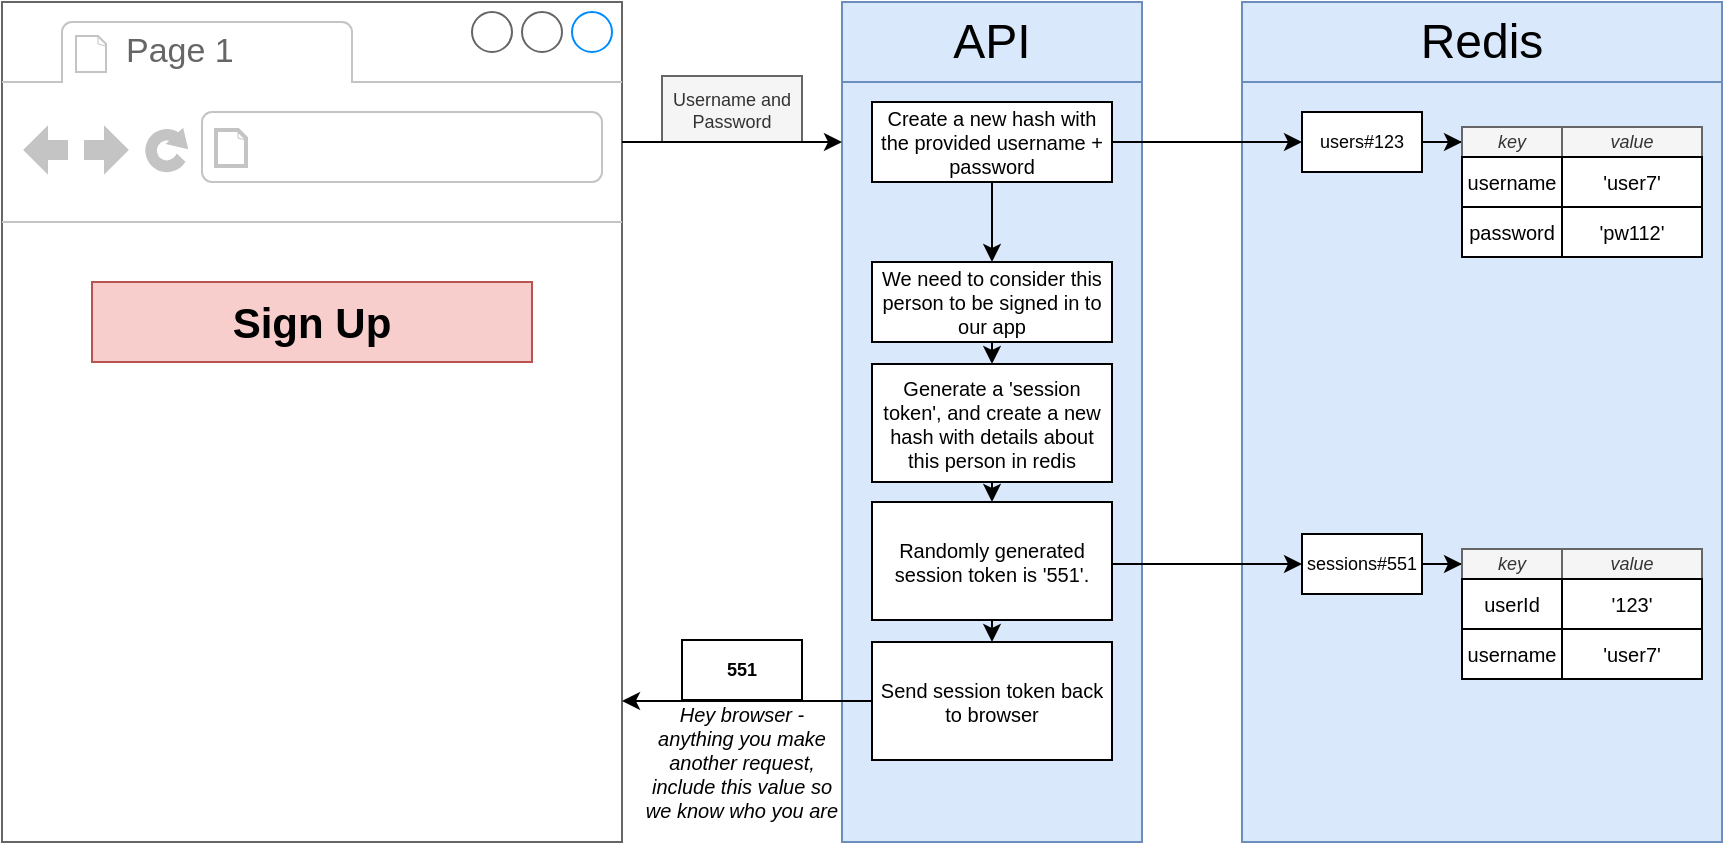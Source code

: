 <mxfile version="13.3.7" type="device" pages="11"><diagram id="y_RgTRDV5xtWsS9weR-X" name="01 - session"><mxGraphModel dx="869" dy="536" grid="1" gridSize="10" guides="1" tooltips="1" connect="1" arrows="1" fold="1" page="1" pageScale="1" pageWidth="1920" pageHeight="1200" math="0" shadow="0"><root><mxCell id="0"/><mxCell id="1" parent="0"/><mxCell id="Iq_3EICGm1172EWcmGf_-1" value="" style="strokeWidth=1;shadow=0;dashed=0;align=center;html=1;shape=mxgraph.mockup.containers.browserWindow;rSize=0;strokeColor=#666666;strokeColor2=#008cff;strokeColor3=#c4c4c4;mainText=,;recursiveResize=0;fontSize=38;" vertex="1" parent="1"><mxGeometry x="740" y="280" width="310" height="420" as="geometry"/></mxCell><mxCell id="Iq_3EICGm1172EWcmGf_-2" value="Page 1" style="strokeWidth=1;shadow=0;dashed=0;align=center;html=1;shape=mxgraph.mockup.containers.anchor;fontSize=17;fontColor=#666666;align=left;" vertex="1" parent="Iq_3EICGm1172EWcmGf_-1"><mxGeometry x="60" y="12" width="110" height="26" as="geometry"/></mxCell><mxCell id="Iq_3EICGm1172EWcmGf_-3" value="" style="strokeWidth=1;shadow=0;dashed=0;align=center;html=1;shape=mxgraph.mockup.containers.anchor;rSize=0;fontSize=17;fontColor=#666666;align=left;" vertex="1" parent="Iq_3EICGm1172EWcmGf_-1"><mxGeometry x="130" y="60" width="250" height="26" as="geometry"/></mxCell><mxCell id="Iq_3EICGm1172EWcmGf_-19" value="Sign Up" style="rounded=0;whiteSpace=wrap;html=1;fillColor=#f8cecc;strokeColor=#b85450;fontStyle=1;fontSize=21;" vertex="1" parent="Iq_3EICGm1172EWcmGf_-1"><mxGeometry x="45" y="140" width="220" height="40" as="geometry"/></mxCell><mxCell id="Iq_3EICGm1172EWcmGf_-4" value="" style="rounded=0;whiteSpace=wrap;html=1;fontSize=24;align=center;fillColor=#dae8fc;strokeColor=#6c8ebf;" vertex="1" parent="1"><mxGeometry x="1160" y="320" width="150" height="380" as="geometry"/></mxCell><mxCell id="Iq_3EICGm1172EWcmGf_-5" value="API" style="rounded=0;whiteSpace=wrap;html=1;fontSize=24;align=center;fillColor=#dae8fc;strokeColor=#6c8ebf;" vertex="1" parent="1"><mxGeometry x="1160" y="280" width="150" height="40" as="geometry"/></mxCell><mxCell id="Iq_3EICGm1172EWcmGf_-6" value="" style="rounded=0;whiteSpace=wrap;html=1;fontSize=24;align=center;fillColor=#dae8fc;strokeColor=#6c8ebf;" vertex="1" parent="1"><mxGeometry x="1360" y="320" width="240" height="380" as="geometry"/></mxCell><mxCell id="Iq_3EICGm1172EWcmGf_-7" value="Redis" style="rounded=0;whiteSpace=wrap;html=1;fontSize=24;align=center;fillColor=#dae8fc;strokeColor=#6c8ebf;" vertex="1" parent="1"><mxGeometry x="1360" y="280" width="240" height="40" as="geometry"/></mxCell><mxCell id="Iq_3EICGm1172EWcmGf_-8" style="edgeStyle=orthogonalEdgeStyle;rounded=0;orthogonalLoop=1;jettySize=auto;html=1;exitX=1;exitY=0.5;exitDx=0;exitDy=0;fontSize=9;" edge="1" parent="1" source="Iq_3EICGm1172EWcmGf_-9" target="Iq_3EICGm1172EWcmGf_-10"><mxGeometry relative="1" as="geometry"/></mxCell><mxCell id="Iq_3EICGm1172EWcmGf_-9" value="users#123" style="rounded=0;whiteSpace=wrap;html=1;fontSize=9;" vertex="1" parent="1"><mxGeometry x="1390" y="335" width="60" height="30" as="geometry"/></mxCell><mxCell id="Iq_3EICGm1172EWcmGf_-10" value="key" style="rounded=0;whiteSpace=wrap;html=1;fontSize=9;align=center;fontStyle=2;fillColor=#f5f5f5;strokeColor=#666666;fontColor=#333333;" vertex="1" parent="1"><mxGeometry x="1470" y="342.5" width="50" height="15" as="geometry"/></mxCell><mxCell id="Iq_3EICGm1172EWcmGf_-11" value="value" style="rounded=0;whiteSpace=wrap;html=1;fontSize=9;align=center;fontStyle=2;fillColor=#f5f5f5;strokeColor=#666666;fontColor=#333333;" vertex="1" parent="1"><mxGeometry x="1520" y="342.5" width="70" height="15" as="geometry"/></mxCell><mxCell id="Iq_3EICGm1172EWcmGf_-12" value="username" style="rounded=0;whiteSpace=wrap;html=1;fontSize=10;" vertex="1" parent="1"><mxGeometry x="1470" y="357.5" width="50" height="25" as="geometry"/></mxCell><mxCell id="Iq_3EICGm1172EWcmGf_-13" value="'user7'" style="rounded=0;whiteSpace=wrap;html=1;fontSize=10;" vertex="1" parent="1"><mxGeometry x="1520" y="357.5" width="70" height="25" as="geometry"/></mxCell><mxCell id="Iq_3EICGm1172EWcmGf_-14" value="password" style="rounded=0;whiteSpace=wrap;html=1;fontSize=10;" vertex="1" parent="1"><mxGeometry x="1470" y="382.5" width="50" height="25" as="geometry"/></mxCell><mxCell id="Iq_3EICGm1172EWcmGf_-15" value="'pw112'" style="rounded=0;whiteSpace=wrap;html=1;fontSize=10;" vertex="1" parent="1"><mxGeometry x="1520" y="382.5" width="70" height="25" as="geometry"/></mxCell><mxCell id="Iq_3EICGm1172EWcmGf_-16" value="Username and Password" style="rounded=0;whiteSpace=wrap;html=1;fontSize=9;align=center;fillColor=#f5f5f5;strokeColor=#666666;fontColor=#333333;" vertex="1" parent="1"><mxGeometry x="1070" y="317" width="70" height="33" as="geometry"/></mxCell><mxCell id="Iq_3EICGm1172EWcmGf_-17" value="" style="endArrow=classic;html=1;fontSize=9;" edge="1" parent="1"><mxGeometry width="50" height="50" relative="1" as="geometry"><mxPoint x="1050" y="350" as="sourcePoint"/><mxPoint x="1160.0" y="350" as="targetPoint"/></mxGeometry></mxCell><mxCell id="Iq_3EICGm1172EWcmGf_-20" style="edgeStyle=orthogonalEdgeStyle;rounded=0;orthogonalLoop=1;jettySize=auto;html=1;exitX=1;exitY=0.5;exitDx=0;exitDy=0;fontSize=10;" edge="1" parent="1" source="Iq_3EICGm1172EWcmGf_-18" target="Iq_3EICGm1172EWcmGf_-9"><mxGeometry relative="1" as="geometry"/></mxCell><mxCell id="Iq_3EICGm1172EWcmGf_-22" style="edgeStyle=orthogonalEdgeStyle;rounded=0;orthogonalLoop=1;jettySize=auto;html=1;exitX=0.5;exitY=1;exitDx=0;exitDy=0;fontSize=10;" edge="1" parent="1" source="Iq_3EICGm1172EWcmGf_-18" target="Iq_3EICGm1172EWcmGf_-21"><mxGeometry relative="1" as="geometry"/></mxCell><mxCell id="Iq_3EICGm1172EWcmGf_-18" value="Create a new hash with the provided username + password" style="rounded=0;whiteSpace=wrap;html=1;fontSize=10;align=center;" vertex="1" parent="1"><mxGeometry x="1175" y="330" width="120" height="40" as="geometry"/></mxCell><mxCell id="Iq_3EICGm1172EWcmGf_-24" style="edgeStyle=orthogonalEdgeStyle;rounded=0;orthogonalLoop=1;jettySize=auto;html=1;exitX=0.5;exitY=1;exitDx=0;exitDy=0;entryX=0.5;entryY=0;entryDx=0;entryDy=0;fontSize=10;" edge="1" parent="1" source="Iq_3EICGm1172EWcmGf_-21" target="Iq_3EICGm1172EWcmGf_-23"><mxGeometry relative="1" as="geometry"/></mxCell><mxCell id="Iq_3EICGm1172EWcmGf_-21" value="We need to consider this person to be signed in to our app" style="rounded=0;whiteSpace=wrap;html=1;fontSize=10;align=center;" vertex="1" parent="1"><mxGeometry x="1175" y="410" width="120" height="40" as="geometry"/></mxCell><mxCell id="Iq_3EICGm1172EWcmGf_-35" style="edgeStyle=orthogonalEdgeStyle;rounded=0;orthogonalLoop=1;jettySize=auto;html=1;exitX=0.5;exitY=1;exitDx=0;exitDy=0;entryX=0.5;entryY=0;entryDx=0;entryDy=0;fontSize=10;" edge="1" parent="1" source="Iq_3EICGm1172EWcmGf_-23" target="Iq_3EICGm1172EWcmGf_-34"><mxGeometry relative="1" as="geometry"/></mxCell><mxCell id="Iq_3EICGm1172EWcmGf_-23" value="Generate a 'session token', and create a new hash with details about this person in redis" style="rounded=0;whiteSpace=wrap;html=1;fontSize=10;align=center;" vertex="1" parent="1"><mxGeometry x="1175" y="461" width="120" height="59" as="geometry"/></mxCell><mxCell id="Iq_3EICGm1172EWcmGf_-25" style="edgeStyle=orthogonalEdgeStyle;rounded=0;orthogonalLoop=1;jettySize=auto;html=1;exitX=1;exitY=0.5;exitDx=0;exitDy=0;fontSize=9;" edge="1" parent="1" source="Iq_3EICGm1172EWcmGf_-26" target="Iq_3EICGm1172EWcmGf_-27"><mxGeometry relative="1" as="geometry"/></mxCell><mxCell id="Iq_3EICGm1172EWcmGf_-26" value="sessions#551" style="rounded=0;whiteSpace=wrap;html=1;fontSize=9;" vertex="1" parent="1"><mxGeometry x="1390" y="546" width="60" height="30" as="geometry"/></mxCell><mxCell id="Iq_3EICGm1172EWcmGf_-27" value="key" style="rounded=0;whiteSpace=wrap;html=1;fontSize=9;align=center;fontStyle=2;fillColor=#f5f5f5;strokeColor=#666666;fontColor=#333333;" vertex="1" parent="1"><mxGeometry x="1470" y="553.5" width="50" height="15" as="geometry"/></mxCell><mxCell id="Iq_3EICGm1172EWcmGf_-28" value="value" style="rounded=0;whiteSpace=wrap;html=1;fontSize=9;align=center;fontStyle=2;fillColor=#f5f5f5;strokeColor=#666666;fontColor=#333333;" vertex="1" parent="1"><mxGeometry x="1520" y="553.5" width="70" height="15" as="geometry"/></mxCell><mxCell id="Iq_3EICGm1172EWcmGf_-29" value="userId" style="rounded=0;whiteSpace=wrap;html=1;fontSize=10;" vertex="1" parent="1"><mxGeometry x="1470" y="568.5" width="50" height="25" as="geometry"/></mxCell><mxCell id="Iq_3EICGm1172EWcmGf_-30" value="'123'" style="rounded=0;whiteSpace=wrap;html=1;fontSize=10;" vertex="1" parent="1"><mxGeometry x="1520" y="568.5" width="70" height="25" as="geometry"/></mxCell><mxCell id="Iq_3EICGm1172EWcmGf_-31" value="username" style="rounded=0;whiteSpace=wrap;html=1;fontSize=10;" vertex="1" parent="1"><mxGeometry x="1470" y="593.5" width="50" height="25" as="geometry"/></mxCell><mxCell id="Iq_3EICGm1172EWcmGf_-32" value="'user7'" style="rounded=0;whiteSpace=wrap;html=1;fontSize=10;" vertex="1" parent="1"><mxGeometry x="1520" y="593.5" width="70" height="25" as="geometry"/></mxCell><mxCell id="Iq_3EICGm1172EWcmGf_-39" style="edgeStyle=orthogonalEdgeStyle;rounded=0;orthogonalLoop=1;jettySize=auto;html=1;exitX=0.5;exitY=1;exitDx=0;exitDy=0;entryX=0.5;entryY=0;entryDx=0;entryDy=0;fontSize=10;" edge="1" parent="1" source="Iq_3EICGm1172EWcmGf_-34" target="Iq_3EICGm1172EWcmGf_-37"><mxGeometry relative="1" as="geometry"/></mxCell><mxCell id="Iq_3EICGm1172EWcmGf_-34" value="Randomly generated session token is '551'." style="rounded=0;whiteSpace=wrap;html=1;fontSize=10;align=center;" vertex="1" parent="1"><mxGeometry x="1175" y="530" width="120" height="59" as="geometry"/></mxCell><mxCell id="Iq_3EICGm1172EWcmGf_-36" style="edgeStyle=orthogonalEdgeStyle;rounded=0;orthogonalLoop=1;jettySize=auto;html=1;exitX=1;exitY=0.5;exitDx=0;exitDy=0;fontSize=10;" edge="1" parent="1"><mxGeometry relative="1" as="geometry"><mxPoint x="1295" y="561.0" as="sourcePoint"/><mxPoint x="1390" y="561.0" as="targetPoint"/></mxGeometry></mxCell><mxCell id="Iq_3EICGm1172EWcmGf_-38" style="edgeStyle=orthogonalEdgeStyle;rounded=0;orthogonalLoop=1;jettySize=auto;html=1;exitX=0;exitY=0.5;exitDx=0;exitDy=0;entryX=1;entryY=0.832;entryDx=0;entryDy=0;entryPerimeter=0;fontSize=10;" edge="1" parent="1" source="Iq_3EICGm1172EWcmGf_-37" target="Iq_3EICGm1172EWcmGf_-1"><mxGeometry relative="1" as="geometry"/></mxCell><mxCell id="Iq_3EICGm1172EWcmGf_-37" value="Send session token back to browser" style="rounded=0;whiteSpace=wrap;html=1;fontSize=10;align=center;" vertex="1" parent="1"><mxGeometry x="1175" y="600" width="120" height="59" as="geometry"/></mxCell><mxCell id="Iq_3EICGm1172EWcmGf_-40" value="551" style="rounded=0;whiteSpace=wrap;html=1;fontSize=9;fontStyle=1" vertex="1" parent="1"><mxGeometry x="1080" y="599" width="60" height="30" as="geometry"/></mxCell><mxCell id="Iq_3EICGm1172EWcmGf_-42" value="Hey browser - anything you make another request, include this value so we know who you are" style="text;html=1;strokeColor=none;fillColor=none;align=center;verticalAlign=middle;whiteSpace=wrap;rounded=0;fontSize=10;fontStyle=2" vertex="1" parent="1"><mxGeometry x="1060" y="650" width="100" height="20" as="geometry"/></mxCell></root></mxGraphModel></diagram><diagram id="FDtSr1KiNYXby5va75Az" name="02 - session"><mxGraphModel dx="506" dy="312" grid="1" gridSize="10" guides="1" tooltips="1" connect="1" arrows="1" fold="1" page="1" pageScale="1" pageWidth="1920" pageHeight="1200" math="0" shadow="0"><root><mxCell id="-B1yz82zrlR4hE_IwiMI-0"/><mxCell id="-B1yz82zrlR4hE_IwiMI-1" parent="-B1yz82zrlR4hE_IwiMI-0"/><mxCell id="-B1yz82zrlR4hE_IwiMI-2" value="" style="strokeWidth=1;shadow=0;dashed=0;align=center;html=1;shape=mxgraph.mockup.containers.browserWindow;rSize=0;strokeColor=#666666;strokeColor2=#008cff;strokeColor3=#c4c4c4;mainText=,;recursiveResize=0;fontSize=38;" vertex="1" parent="-B1yz82zrlR4hE_IwiMI-1"><mxGeometry x="740" y="280" width="310" height="420" as="geometry"/></mxCell><mxCell id="-B1yz82zrlR4hE_IwiMI-3" value="Page 1" style="strokeWidth=1;shadow=0;dashed=0;align=center;html=1;shape=mxgraph.mockup.containers.anchor;fontSize=17;fontColor=#666666;align=left;" vertex="1" parent="-B1yz82zrlR4hE_IwiMI-2"><mxGeometry x="60" y="12" width="110" height="26" as="geometry"/></mxCell><mxCell id="-B1yz82zrlR4hE_IwiMI-4" value="" style="strokeWidth=1;shadow=0;dashed=0;align=center;html=1;shape=mxgraph.mockup.containers.anchor;rSize=0;fontSize=17;fontColor=#666666;align=left;" vertex="1" parent="-B1yz82zrlR4hE_IwiMI-2"><mxGeometry x="130" y="60" width="250" height="26" as="geometry"/></mxCell><mxCell id="-B1yz82zrlR4hE_IwiMI-5" value="Create a New Item" style="rounded=0;whiteSpace=wrap;html=1;fillColor=#f8cecc;strokeColor=#b85450;fontStyle=1;fontSize=21;" vertex="1" parent="-B1yz82zrlR4hE_IwiMI-2"><mxGeometry x="45" y="140" width="220" height="40" as="geometry"/></mxCell><mxCell id="-B1yz82zrlR4hE_IwiMI-6" value="" style="rounded=0;whiteSpace=wrap;html=1;fontSize=24;align=center;fillColor=#dae8fc;strokeColor=#6c8ebf;" vertex="1" parent="-B1yz82zrlR4hE_IwiMI-1"><mxGeometry x="1160" y="320" width="150" height="380" as="geometry"/></mxCell><mxCell id="-B1yz82zrlR4hE_IwiMI-7" value="API" style="rounded=0;whiteSpace=wrap;html=1;fontSize=24;align=center;fillColor=#dae8fc;strokeColor=#6c8ebf;" vertex="1" parent="-B1yz82zrlR4hE_IwiMI-1"><mxGeometry x="1160" y="280" width="150" height="40" as="geometry"/></mxCell><mxCell id="-B1yz82zrlR4hE_IwiMI-8" value="" style="rounded=0;whiteSpace=wrap;html=1;fontSize=24;align=center;fillColor=#dae8fc;strokeColor=#6c8ebf;" vertex="1" parent="-B1yz82zrlR4hE_IwiMI-1"><mxGeometry x="1360" y="320" width="240" height="380" as="geometry"/></mxCell><mxCell id="-B1yz82zrlR4hE_IwiMI-9" value="Redis" style="rounded=0;whiteSpace=wrap;html=1;fontSize=24;align=center;fillColor=#dae8fc;strokeColor=#6c8ebf;" vertex="1" parent="-B1yz82zrlR4hE_IwiMI-1"><mxGeometry x="1360" y="280" width="240" height="40" as="geometry"/></mxCell><mxCell id="-B1yz82zrlR4hE_IwiMI-18" value="&lt;i&gt;Details about some new item&lt;/i&gt;" style="rounded=0;whiteSpace=wrap;html=1;fontSize=9;align=center;fillColor=#f5f5f5;strokeColor=#666666;fontColor=#333333;" vertex="1" parent="-B1yz82zrlR4hE_IwiMI-1"><mxGeometry x="1070" y="349.5" width="70" height="33" as="geometry"/></mxCell><mxCell id="-B1yz82zrlR4hE_IwiMI-19" value="" style="endArrow=classic;html=1;fontSize=9;" edge="1" parent="-B1yz82zrlR4hE_IwiMI-1"><mxGeometry width="50" height="50" relative="1" as="geometry"><mxPoint x="1050" y="350" as="sourcePoint"/><mxPoint x="1160.0" y="350" as="targetPoint"/></mxGeometry></mxCell><mxCell id="-B1yz82zrlR4hE_IwiMI-44" style="edgeStyle=orthogonalEdgeStyle;rounded=0;orthogonalLoop=1;jettySize=auto;html=1;exitX=0.5;exitY=1;exitDx=0;exitDy=0;fontSize=10;" edge="1" parent="-B1yz82zrlR4hE_IwiMI-1" source="-B1yz82zrlR4hE_IwiMI-22" target="-B1yz82zrlR4hE_IwiMI-43"><mxGeometry relative="1" as="geometry"/></mxCell><mxCell id="-B1yz82zrlR4hE_IwiMI-22" value="Ah, someone is trying to create an item.&amp;nbsp; Let's make sure they are logged in" style="rounded=0;whiteSpace=wrap;html=1;fontSize=10;align=center;" vertex="1" parent="-B1yz82zrlR4hE_IwiMI-1"><mxGeometry x="1175" y="322.5" width="120" height="60" as="geometry"/></mxCell><mxCell id="-B1yz82zrlR4hE_IwiMI-27" style="edgeStyle=orthogonalEdgeStyle;rounded=0;orthogonalLoop=1;jettySize=auto;html=1;exitX=1;exitY=0.5;exitDx=0;exitDy=0;fontSize=9;" edge="1" parent="-B1yz82zrlR4hE_IwiMI-1" source="-B1yz82zrlR4hE_IwiMI-28" target="-B1yz82zrlR4hE_IwiMI-29"><mxGeometry relative="1" as="geometry"/></mxCell><mxCell id="-B1yz82zrlR4hE_IwiMI-28" value="sessions#551" style="rounded=0;whiteSpace=wrap;html=1;fontSize=9;" vertex="1" parent="-B1yz82zrlR4hE_IwiMI-1"><mxGeometry x="1390" y="475.75" width="60" height="30" as="geometry"/></mxCell><mxCell id="-B1yz82zrlR4hE_IwiMI-29" value="key" style="rounded=0;whiteSpace=wrap;html=1;fontSize=9;align=center;fontStyle=2;fillColor=#f5f5f5;strokeColor=#666666;fontColor=#333333;" vertex="1" parent="-B1yz82zrlR4hE_IwiMI-1"><mxGeometry x="1470" y="483.25" width="50" height="15" as="geometry"/></mxCell><mxCell id="-B1yz82zrlR4hE_IwiMI-30" value="value" style="rounded=0;whiteSpace=wrap;html=1;fontSize=9;align=center;fontStyle=2;fillColor=#f5f5f5;strokeColor=#666666;fontColor=#333333;" vertex="1" parent="-B1yz82zrlR4hE_IwiMI-1"><mxGeometry x="1520" y="483.25" width="70" height="15" as="geometry"/></mxCell><mxCell id="-B1yz82zrlR4hE_IwiMI-31" value="userId" style="rounded=0;whiteSpace=wrap;html=1;fontSize=10;" vertex="1" parent="-B1yz82zrlR4hE_IwiMI-1"><mxGeometry x="1470" y="498.25" width="50" height="25" as="geometry"/></mxCell><mxCell id="-B1yz82zrlR4hE_IwiMI-32" value="'123'" style="rounded=0;whiteSpace=wrap;html=1;fontSize=10;" vertex="1" parent="-B1yz82zrlR4hE_IwiMI-1"><mxGeometry x="1520" y="498.25" width="70" height="25" as="geometry"/></mxCell><mxCell id="-B1yz82zrlR4hE_IwiMI-33" value="username" style="rounded=0;whiteSpace=wrap;html=1;fontSize=10;" vertex="1" parent="-B1yz82zrlR4hE_IwiMI-1"><mxGeometry x="1470" y="523.25" width="50" height="25" as="geometry"/></mxCell><mxCell id="-B1yz82zrlR4hE_IwiMI-34" value="'user7'" style="rounded=0;whiteSpace=wrap;html=1;fontSize=10;" vertex="1" parent="-B1yz82zrlR4hE_IwiMI-1"><mxGeometry x="1520" y="523.25" width="70" height="25" as="geometry"/></mxCell><mxCell id="-B1yz82zrlR4hE_IwiMI-37" style="edgeStyle=orthogonalEdgeStyle;rounded=0;orthogonalLoop=1;jettySize=auto;html=1;exitX=1;exitY=0.5;exitDx=0;exitDy=0;fontSize=10;" edge="1" parent="-B1yz82zrlR4hE_IwiMI-1"><mxGeometry relative="1" as="geometry"><mxPoint x="1295" y="490.75" as="sourcePoint"/><mxPoint x="1390" y="490.75" as="targetPoint"/></mxGeometry></mxCell><mxCell id="-B1yz82zrlR4hE_IwiMI-42" value="&lt;i&gt;Session Token&lt;/i&gt;&lt;br&gt;551" style="rounded=0;whiteSpace=wrap;html=1;fontSize=9;fontStyle=1" vertex="1" parent="-B1yz82zrlR4hE_IwiMI-1"><mxGeometry x="1070" y="382.5" width="70" height="30" as="geometry"/></mxCell><mxCell id="-B1yz82zrlR4hE_IwiMI-46" style="edgeStyle=orthogonalEdgeStyle;rounded=0;orthogonalLoop=1;jettySize=auto;html=1;exitX=0.5;exitY=1;exitDx=0;exitDy=0;fontSize=10;" edge="1" parent="-B1yz82zrlR4hE_IwiMI-1" source="-B1yz82zrlR4hE_IwiMI-43" target="-B1yz82zrlR4hE_IwiMI-45"><mxGeometry relative="1" as="geometry"/></mxCell><mxCell id="-B1yz82zrlR4hE_IwiMI-43" value="Get the session token from the incoming request.&lt;br&gt;&lt;b&gt;551&lt;/b&gt;" style="rounded=0;whiteSpace=wrap;html=1;fontSize=10;align=center;" vertex="1" parent="-B1yz82zrlR4hE_IwiMI-1"><mxGeometry x="1175" y="398" width="120" height="52" as="geometry"/></mxCell><mxCell id="-B1yz82zrlR4hE_IwiMI-48" style="edgeStyle=orthogonalEdgeStyle;rounded=0;orthogonalLoop=1;jettySize=auto;html=1;exitX=0.5;exitY=1;exitDx=0;exitDy=0;fontSize=10;" edge="1" parent="-B1yz82zrlR4hE_IwiMI-1" source="-B1yz82zrlR4hE_IwiMI-45" target="-B1yz82zrlR4hE_IwiMI-47"><mxGeometry relative="1" as="geometry"/></mxCell><mxCell id="-B1yz82zrlR4hE_IwiMI-45" value="See if there's a stored session with that ID" style="rounded=0;whiteSpace=wrap;html=1;fontSize=10;align=center;" vertex="1" parent="-B1yz82zrlR4hE_IwiMI-1"><mxGeometry x="1175" y="464" width="120" height="52" as="geometry"/></mxCell><mxCell id="-B1yz82zrlR4hE_IwiMI-47" value="There is!&amp;nbsp; The person making the request must be 'user7'" style="rounded=0;whiteSpace=wrap;html=1;fontSize=10;align=center;" vertex="1" parent="-B1yz82zrlR4hE_IwiMI-1"><mxGeometry x="1175" y="530" width="120" height="52" as="geometry"/></mxCell></root></mxGraphModel></diagram><diagram name="03 - sign in" id="raP2rPRA9wSihxVlN9t2"><mxGraphModel dx="605" dy="373" grid="1" gridSize="10" guides="1" tooltips="1" connect="1" arrows="1" fold="1" page="1" pageScale="1" pageWidth="1920" pageHeight="1200" math="0" shadow="0"><root><mxCell id="raB4N8O-zJAQOava7ASI-0"/><mxCell id="raB4N8O-zJAQOava7ASI-1" parent="raB4N8O-zJAQOava7ASI-0"/><mxCell id="raB4N8O-zJAQOava7ASI-2" value="" style="strokeWidth=1;shadow=0;dashed=0;align=center;html=1;shape=mxgraph.mockup.containers.browserWindow;rSize=0;strokeColor=#666666;strokeColor2=#008cff;strokeColor3=#c4c4c4;mainText=,;recursiveResize=0;fontSize=38;" vertex="1" parent="raB4N8O-zJAQOava7ASI-1"><mxGeometry x="740" y="280" width="310" height="340" as="geometry"/></mxCell><mxCell id="raB4N8O-zJAQOava7ASI-3" value="Page 1" style="strokeWidth=1;shadow=0;dashed=0;align=center;html=1;shape=mxgraph.mockup.containers.anchor;fontSize=17;fontColor=#666666;align=left;" vertex="1" parent="raB4N8O-zJAQOava7ASI-2"><mxGeometry x="60" y="12" width="110" height="26" as="geometry"/></mxCell><mxCell id="raB4N8O-zJAQOava7ASI-4" value="" style="strokeWidth=1;shadow=0;dashed=0;align=center;html=1;shape=mxgraph.mockup.containers.anchor;rSize=0;fontSize=17;fontColor=#666666;align=left;" vertex="1" parent="raB4N8O-zJAQOava7ASI-2"><mxGeometry x="130" y="60" width="250" height="26" as="geometry"/></mxCell><mxCell id="raB4N8O-zJAQOava7ASI-5" value="Sign In" style="rounded=0;whiteSpace=wrap;html=1;fillColor=#f8cecc;strokeColor=#b85450;fontStyle=1;fontSize=21;" vertex="1" parent="raB4N8O-zJAQOava7ASI-2"><mxGeometry x="45" y="140" width="220" height="40" as="geometry"/></mxCell><mxCell id="raB4N8O-zJAQOava7ASI-6" value="" style="rounded=0;whiteSpace=wrap;html=1;fontSize=24;align=center;fillColor=#dae8fc;strokeColor=#6c8ebf;" vertex="1" parent="raB4N8O-zJAQOava7ASI-1"><mxGeometry x="1160" y="320" width="150" height="300" as="geometry"/></mxCell><mxCell id="raB4N8O-zJAQOava7ASI-7" value="API" style="rounded=0;whiteSpace=wrap;html=1;fontSize=24;align=center;fillColor=#dae8fc;strokeColor=#6c8ebf;" vertex="1" parent="raB4N8O-zJAQOava7ASI-1"><mxGeometry x="1160" y="280" width="150" height="40" as="geometry"/></mxCell><mxCell id="raB4N8O-zJAQOava7ASI-8" value="" style="rounded=0;whiteSpace=wrap;html=1;fontSize=24;align=center;fillColor=#dae8fc;strokeColor=#6c8ebf;" vertex="1" parent="raB4N8O-zJAQOava7ASI-1"><mxGeometry x="1360" y="320" width="240" height="300" as="geometry"/></mxCell><mxCell id="raB4N8O-zJAQOava7ASI-9" value="Redis" style="rounded=0;whiteSpace=wrap;html=1;fontSize=24;align=center;fillColor=#dae8fc;strokeColor=#6c8ebf;" vertex="1" parent="raB4N8O-zJAQOava7ASI-1"><mxGeometry x="1360" y="280" width="240" height="40" as="geometry"/></mxCell><mxCell id="raB4N8O-zJAQOava7ASI-10" style="edgeStyle=orthogonalEdgeStyle;rounded=0;orthogonalLoop=1;jettySize=auto;html=1;exitX=1;exitY=0.5;exitDx=0;exitDy=0;fontSize=9;" edge="1" parent="raB4N8O-zJAQOava7ASI-1" source="raB4N8O-zJAQOava7ASI-11" target="raB4N8O-zJAQOava7ASI-12"><mxGeometry relative="1" as="geometry"/></mxCell><mxCell id="raB4N8O-zJAQOava7ASI-11" value="users#123" style="rounded=0;whiteSpace=wrap;html=1;fontSize=9;" vertex="1" parent="raB4N8O-zJAQOava7ASI-1"><mxGeometry x="1370" y="335" width="60" height="30" as="geometry"/></mxCell><mxCell id="raB4N8O-zJAQOava7ASI-12" value="key" style="rounded=0;whiteSpace=wrap;html=1;fontSize=9;align=center;fontStyle=2;fillColor=#f5f5f5;strokeColor=#666666;fontColor=#333333;" vertex="1" parent="raB4N8O-zJAQOava7ASI-1"><mxGeometry x="1460" y="342.5" width="50" height="15" as="geometry"/></mxCell><mxCell id="raB4N8O-zJAQOava7ASI-13" value="value" style="rounded=0;whiteSpace=wrap;html=1;fontSize=9;align=center;fontStyle=2;fillColor=#f5f5f5;strokeColor=#666666;fontColor=#333333;" vertex="1" parent="raB4N8O-zJAQOava7ASI-1"><mxGeometry x="1510" y="342.5" width="70" height="15" as="geometry"/></mxCell><mxCell id="raB4N8O-zJAQOava7ASI-14" value="username" style="rounded=0;whiteSpace=wrap;html=1;fontSize=10;" vertex="1" parent="raB4N8O-zJAQOava7ASI-1"><mxGeometry x="1460" y="357.5" width="50" height="25" as="geometry"/></mxCell><mxCell id="raB4N8O-zJAQOava7ASI-15" value="'user7'" style="rounded=0;whiteSpace=wrap;html=1;fontSize=10;" vertex="1" parent="raB4N8O-zJAQOava7ASI-1"><mxGeometry x="1510" y="357.5" width="70" height="25" as="geometry"/></mxCell><mxCell id="raB4N8O-zJAQOava7ASI-16" value="password" style="rounded=0;whiteSpace=wrap;html=1;fontSize=10;" vertex="1" parent="raB4N8O-zJAQOava7ASI-1"><mxGeometry x="1460" y="382.5" width="50" height="25" as="geometry"/></mxCell><mxCell id="raB4N8O-zJAQOava7ASI-17" value="'pw112'" style="rounded=0;whiteSpace=wrap;html=1;fontSize=10;" vertex="1" parent="raB4N8O-zJAQOava7ASI-1"><mxGeometry x="1510" y="382.5" width="70" height="25" as="geometry"/></mxCell><mxCell id="raB4N8O-zJAQOava7ASI-18" value="Username and Password" style="rounded=0;whiteSpace=wrap;html=1;fontSize=9;align=center;fillColor=#f5f5f5;strokeColor=#666666;fontColor=#333333;" vertex="1" parent="raB4N8O-zJAQOava7ASI-1"><mxGeometry x="1070" y="317" width="70" height="33" as="geometry"/></mxCell><mxCell id="raB4N8O-zJAQOava7ASI-19" value="" style="endArrow=classic;html=1;fontSize=9;" edge="1" parent="raB4N8O-zJAQOava7ASI-1"><mxGeometry width="50" height="50" relative="1" as="geometry"><mxPoint x="1050" y="350" as="sourcePoint"/><mxPoint x="1160.0" y="350" as="targetPoint"/></mxGeometry></mxCell><mxCell id="raB4N8O-zJAQOava7ASI-21" style="edgeStyle=orthogonalEdgeStyle;rounded=0;orthogonalLoop=1;jettySize=auto;html=1;exitX=0.5;exitY=1;exitDx=0;exitDy=0;fontSize=10;" edge="1" parent="raB4N8O-zJAQOava7ASI-1" source="raB4N8O-zJAQOava7ASI-22"><mxGeometry relative="1" as="geometry"><mxPoint x="1235.0" y="410" as="targetPoint"/></mxGeometry></mxCell><mxCell id="raB4N8O-zJAQOava7ASI-22" value="Find a saved user with the given username.&lt;br&gt;USERNAME 'user7'" style="rounded=0;whiteSpace=wrap;html=1;fontSize=10;align=center;" vertex="1" parent="raB4N8O-zJAQOava7ASI-1"><mxGeometry x="1175" y="330" width="120" height="40" as="geometry"/></mxCell><mxCell id="raB4N8O-zJAQOava7ASI-46" style="edgeStyle=orthogonalEdgeStyle;rounded=0;orthogonalLoop=1;jettySize=auto;html=1;exitX=0.5;exitY=1;exitDx=0;exitDy=0;fontSize=10;" edge="1" parent="raB4N8O-zJAQOava7ASI-1" source="raB4N8O-zJAQOava7ASI-43" target="raB4N8O-zJAQOava7ASI-45"><mxGeometry relative="1" as="geometry"/></mxCell><mxCell id="raB4N8O-zJAQOava7ASI-43" value="Can't do it!&lt;br&gt;The &lt;i style=&quot;font-weight: bold&quot;&gt;only&amp;nbsp;&lt;/i&gt;way we can look up hashes right now is by key!&amp;nbsp; Only ting we know is the username!!!" style="rounded=0;whiteSpace=wrap;html=1;fontSize=10;fillColor=#fff2cc;strokeColor=#d6b656;" vertex="1" parent="raB4N8O-zJAQOava7ASI-1"><mxGeometry x="1175" y="407.5" width="120" height="80" as="geometry"/></mxCell><mxCell id="raB4N8O-zJAQOava7ASI-45" value="We will need another data structure to relate usernames to userId's!" style="rounded=0;whiteSpace=wrap;html=1;fontSize=10;fillColor=#fff2cc;strokeColor=#d6b656;" vertex="1" parent="raB4N8O-zJAQOava7ASI-1"><mxGeometry x="1175" y="510" width="120" height="80" as="geometry"/></mxCell></root></mxGraphModel></diagram><diagram id="68G12psI61iofLG3Zhlx" name="04 - tostring"><mxGraphModel dx="471" dy="290" grid="1" gridSize="10" guides="1" tooltips="1" connect="1" arrows="1" fold="1" page="1" pageScale="1" pageWidth="1920" pageHeight="1200" math="0" shadow="0"><root><mxCell id="WVgPBjCaJTOSqVy-hMcW-0"/><mxCell id="WVgPBjCaJTOSqVy-hMcW-1" parent="WVgPBjCaJTOSqVy-hMcW-0"/><mxCell id="XnhFX6ekizP3_J6U4_eM-0" value="App" style="rounded=0;whiteSpace=wrap;html=1;shadow=1;fontSize=14;align=center;fillColor=#dae8fc;strokeColor=#6c8ebf;" vertex="1" parent="WVgPBjCaJTOSqVy-hMcW-1"><mxGeometry x="680" y="380" width="270" height="30" as="geometry"/></mxCell><mxCell id="XnhFX6ekizP3_J6U4_eM-47" style="edgeStyle=orthogonalEdgeStyle;rounded=0;orthogonalLoop=1;jettySize=auto;html=1;exitX=1;exitY=0.5;exitDx=0;exitDy=0;fontSize=10;" edge="1" parent="WVgPBjCaJTOSqVy-hMcW-1" source="XnhFX6ekizP3_J6U4_eM-1" target="XnhFX6ekizP3_J6U4_eM-3"><mxGeometry relative="1" as="geometry"/></mxCell><mxCell id="XnhFX6ekizP3_J6U4_eM-1" value="" style="rounded=0;whiteSpace=wrap;html=1;shadow=1;fontSize=14;align=center;fillColor=#dae8fc;strokeColor=#6c8ebf;" vertex="1" parent="WVgPBjCaJTOSqVy-hMcW-1"><mxGeometry x="680" y="410" width="270" height="210" as="geometry"/></mxCell><mxCell id="XnhFX6ekizP3_J6U4_eM-2" value="Redis" style="rounded=0;whiteSpace=wrap;html=1;shadow=1;fontSize=14;align=center;fillColor=#dae8fc;strokeColor=#6c8ebf;" vertex="1" parent="WVgPBjCaJTOSqVy-hMcW-1"><mxGeometry x="990" y="380" width="200" height="30" as="geometry"/></mxCell><mxCell id="XnhFX6ekizP3_J6U4_eM-3" value="" style="rounded=0;whiteSpace=wrap;html=1;shadow=1;fontSize=14;align=center;fillColor=#dae8fc;strokeColor=#6c8ebf;" vertex="1" parent="WVgPBjCaJTOSqVy-hMcW-1"><mxGeometry x="990" y="410" width="200" height="210" as="geometry"/></mxCell><mxCell id="XnhFX6ekizP3_J6U4_eM-17" value="key" style="rounded=0;whiteSpace=wrap;html=1;fontSize=9;align=center;fontStyle=2;fillColor=#f5f5f5;strokeColor=#666666;fontColor=#333333;" vertex="1" parent="WVgPBjCaJTOSqVy-hMcW-1"><mxGeometry x="690" y="422.5" width="40" height="15" as="geometry"/></mxCell><mxCell id="XnhFX6ekizP3_J6U4_eM-18" value="value" style="rounded=0;whiteSpace=wrap;html=1;fontSize=9;align=center;fontStyle=2;fillColor=#f5f5f5;strokeColor=#666666;fontColor=#333333;" vertex="1" parent="WVgPBjCaJTOSqVy-hMcW-1"><mxGeometry x="730" y="422.5" width="40" height="15" as="geometry"/></mxCell><mxCell id="XnhFX6ekizP3_J6U4_eM-19" value="color" style="rounded=0;whiteSpace=wrap;html=1;fontSize=8;" vertex="1" parent="WVgPBjCaJTOSqVy-hMcW-1"><mxGeometry x="690" y="437.5" width="40" height="25" as="geometry"/></mxCell><mxCell id="XnhFX6ekizP3_J6U4_eM-20" value="'red'" style="rounded=0;whiteSpace=wrap;html=1;fontSize=10;" vertex="1" parent="WVgPBjCaJTOSqVy-hMcW-1"><mxGeometry x="730" y="437.5" width="40" height="25" as="geometry"/></mxCell><mxCell id="XnhFX6ekizP3_J6U4_eM-21" value="year" style="rounded=0;whiteSpace=wrap;html=1;fontSize=8;" vertex="1" parent="WVgPBjCaJTOSqVy-hMcW-1"><mxGeometry x="690" y="462.5" width="40" height="25" as="geometry"/></mxCell><mxCell id="XnhFX6ekizP3_J6U4_eM-22" value="1950" style="rounded=0;whiteSpace=wrap;html=1;fontSize=10;" vertex="1" parent="WVgPBjCaJTOSqVy-hMcW-1"><mxGeometry x="730" y="462.5" width="40" height="25" as="geometry"/></mxCell><mxCell id="XnhFX6ekizP3_J6U4_eM-23" value="engine" style="rounded=0;whiteSpace=wrap;html=1;fontSize=8;" vertex="1" parent="WVgPBjCaJTOSqVy-hMcW-1"><mxGeometry x="690" y="487.5" width="40" height="25" as="geometry"/></mxCell><mxCell id="XnhFX6ekizP3_J6U4_eM-24" value="{ cylinders: 8 }" style="rounded=0;whiteSpace=wrap;html=1;fontSize=6;" vertex="1" parent="WVgPBjCaJTOSqVy-hMcW-1"><mxGeometry x="730" y="487.5" width="40" height="25" as="geometry"/></mxCell><mxCell id="XnhFX6ekizP3_J6U4_eM-25" value="owner" style="rounded=0;whiteSpace=wrap;html=1;fontSize=8;" vertex="1" parent="WVgPBjCaJTOSqVy-hMcW-1"><mxGeometry x="690" y="512.5" width="40" height="25" as="geometry"/></mxCell><mxCell id="XnhFX6ekizP3_J6U4_eM-26" value="null" style="rounded=0;whiteSpace=wrap;html=1;fontSize=8;" vertex="1" parent="WVgPBjCaJTOSqVy-hMcW-1"><mxGeometry x="730" y="512.5" width="40" height="25" as="geometry"/></mxCell><mxCell id="XnhFX6ekizP3_J6U4_eM-27" value="service" style="rounded=0;whiteSpace=wrap;html=1;fontSize=8;" vertex="1" parent="WVgPBjCaJTOSqVy-hMcW-1"><mxGeometry x="690" y="537.5" width="40" height="25" as="geometry"/></mxCell><mxCell id="XnhFX6ekizP3_J6U4_eM-28" value="undefined" style="rounded=0;whiteSpace=wrap;html=1;fontSize=8;" vertex="1" parent="WVgPBjCaJTOSqVy-hMcW-1"><mxGeometry x="730" y="537.5" width="40" height="25" as="geometry"/></mxCell><mxCell id="XnhFX6ekizP3_J6U4_eM-29" value="key" style="rounded=0;whiteSpace=wrap;html=1;fontSize=9;align=center;fontStyle=2;fillColor=#f5f5f5;strokeColor=#666666;fontColor=#333333;" vertex="1" parent="WVgPBjCaJTOSqVy-hMcW-1"><mxGeometry x="850" y="422.5" width="40" height="15" as="geometry"/></mxCell><mxCell id="XnhFX6ekizP3_J6U4_eM-30" value="value" style="rounded=0;whiteSpace=wrap;html=1;fontSize=9;align=center;fontStyle=2;fillColor=#f5f5f5;strokeColor=#666666;fontColor=#333333;" vertex="1" parent="WVgPBjCaJTOSqVy-hMcW-1"><mxGeometry x="890" y="422.5" width="40" height="15" as="geometry"/></mxCell><mxCell id="XnhFX6ekizP3_J6U4_eM-31" value="color" style="rounded=0;whiteSpace=wrap;html=1;fontSize=8;" vertex="1" parent="WVgPBjCaJTOSqVy-hMcW-1"><mxGeometry x="850" y="437.5" width="40" height="25" as="geometry"/></mxCell><mxCell id="XnhFX6ekizP3_J6U4_eM-32" value="" style="rounded=0;whiteSpace=wrap;html=1;fontSize=10;" vertex="1" parent="WVgPBjCaJTOSqVy-hMcW-1"><mxGeometry x="890" y="437.5" width="40" height="25" as="geometry"/></mxCell><mxCell id="XnhFX6ekizP3_J6U4_eM-33" value="year" style="rounded=0;whiteSpace=wrap;html=1;fontSize=8;" vertex="1" parent="WVgPBjCaJTOSqVy-hMcW-1"><mxGeometry x="850" y="462.5" width="40" height="25" as="geometry"/></mxCell><mxCell id="XnhFX6ekizP3_J6U4_eM-34" value="" style="rounded=0;whiteSpace=wrap;html=1;fontSize=10;" vertex="1" parent="WVgPBjCaJTOSqVy-hMcW-1"><mxGeometry x="890" y="462.5" width="40" height="25" as="geometry"/></mxCell><mxCell id="XnhFX6ekizP3_J6U4_eM-35" value="engine" style="rounded=0;whiteSpace=wrap;html=1;fontSize=8;" vertex="1" parent="WVgPBjCaJTOSqVy-hMcW-1"><mxGeometry x="850" y="487.5" width="40" height="25" as="geometry"/></mxCell><mxCell id="XnhFX6ekizP3_J6U4_eM-36" value="" style="rounded=0;whiteSpace=wrap;html=1;fontSize=10;" vertex="1" parent="WVgPBjCaJTOSqVy-hMcW-1"><mxGeometry x="890" y="487.5" width="40" height="25" as="geometry"/></mxCell><mxCell id="XnhFX6ekizP3_J6U4_eM-37" value="owner" style="rounded=0;whiteSpace=wrap;html=1;fontSize=8;" vertex="1" parent="WVgPBjCaJTOSqVy-hMcW-1"><mxGeometry x="850" y="512.5" width="40" height="25" as="geometry"/></mxCell><mxCell id="XnhFX6ekizP3_J6U4_eM-38" value="" style="rounded=0;whiteSpace=wrap;html=1;fontSize=10;" vertex="1" parent="WVgPBjCaJTOSqVy-hMcW-1"><mxGeometry x="890" y="512.5" width="40" height="25" as="geometry"/></mxCell><mxCell id="XnhFX6ekizP3_J6U4_eM-39" value="owner" style="rounded=0;whiteSpace=wrap;html=1;fontSize=8;" vertex="1" parent="WVgPBjCaJTOSqVy-hMcW-1"><mxGeometry x="850" y="537.5" width="40" height="25" as="geometry"/></mxCell><mxCell id="XnhFX6ekizP3_J6U4_eM-40" value="" style="rounded=0;whiteSpace=wrap;html=1;fontSize=10;" vertex="1" parent="WVgPBjCaJTOSqVy-hMcW-1"><mxGeometry x="890" y="537.5" width="40" height="25" as="geometry"/></mxCell><mxCell id="XnhFX6ekizP3_J6U4_eM-41" value="Node-Redis" style="rounded=0;whiteSpace=wrap;html=1;fontSize=10;" vertex="1" parent="WVgPBjCaJTOSqVy-hMcW-1"><mxGeometry x="790" y="462.5" width="40" height="60" as="geometry"/></mxCell><mxCell id="XnhFX6ekizP3_J6U4_eM-45" value="" style="endArrow=classic;html=1;fontSize=10;" edge="1" parent="WVgPBjCaJTOSqVy-hMcW-1"><mxGeometry width="50" height="50" relative="1" as="geometry"><mxPoint x="770" y="492.33" as="sourcePoint"/><mxPoint x="790" y="492.33" as="targetPoint"/></mxGeometry></mxCell><mxCell id="XnhFX6ekizP3_J6U4_eM-46" value="" style="endArrow=classic;html=1;fontSize=10;" edge="1" parent="WVgPBjCaJTOSqVy-hMcW-1"><mxGeometry width="50" height="50" relative="1" as="geometry"><mxPoint x="830" y="492.33" as="sourcePoint"/><mxPoint x="850" y="492.33" as="targetPoint"/></mxGeometry></mxCell></root></mxGraphModel></diagram><diagram id="geL9Z2aQQjUgS52AWu0H" name="05 - sb"><mxGraphModel dx="394" dy="243" grid="1" gridSize="10" guides="1" tooltips="1" connect="1" arrows="1" fold="1" page="1" pageScale="1" pageWidth="1920" pageHeight="1200" math="0" shadow="0"><root><mxCell id="CYa2Ap2uikW653aCsSao-0"/><mxCell id="CYa2Ap2uikW653aCsSao-1" parent="CYa2Ap2uikW653aCsSao-0"/><mxCell id="CYa2Ap2uikW653aCsSao-2" value="Most common commands - HGETALL, HSET" style="rounded=0;whiteSpace=wrap;html=1;fontSize=17;fillColor=#dae8fc;strokeColor=#6c8ebf;" vertex="1" parent="CYa2Ap2uikW653aCsSao-1"><mxGeometry x="660" y="400" width="380" height="50" as="geometry"/></mxCell><mxCell id="CYa2Ap2uikW653aCsSao-4" value="Hashes with Code" style="text;html=1;strokeColor=none;fillColor=none;align=center;verticalAlign=middle;whiteSpace=wrap;rounded=0;fontSize=24;" vertex="1" parent="CYa2Ap2uikW653aCsSao-1"><mxGeometry x="720" y="370" width="260" height="20" as="geometry"/></mxCell><mxCell id="CYa2Ap2uikW653aCsSao-6" value="Some behaviors are a little unexpected" style="rounded=0;whiteSpace=wrap;html=1;fontSize=17;fillColor=#dae8fc;strokeColor=#6c8ebf;" vertex="1" parent="CYa2Ap2uikW653aCsSao-1"><mxGeometry x="660" y="460" width="380" height="50" as="geometry"/></mxCell></root></mxGraphModel></diagram><diagram id="ojpuz64Rd0riDW1VYCIB" name="06 - hset"><mxGraphModel dx="565" dy="348" grid="1" gridSize="10" guides="1" tooltips="1" connect="1" arrows="1" fold="1" page="1" pageScale="1" pageWidth="1920" pageHeight="1200" math="0" shadow="0"><root><mxCell id="6XNEI9eh5jm_z6BI88gz-0"/><mxCell id="6XNEI9eh5jm_z6BI88gz-1" parent="6XNEI9eh5jm_z6BI88gz-0"/><mxCell id="r8FhuxenkJ31Z5ReUz_J-0" value="App" style="rounded=0;whiteSpace=wrap;html=1;shadow=1;fontSize=14;align=center;fillColor=#dae8fc;strokeColor=#6c8ebf;" vertex="1" parent="6XNEI9eh5jm_z6BI88gz-1"><mxGeometry x="680" y="380" width="270" height="30" as="geometry"/></mxCell><mxCell id="r8FhuxenkJ31Z5ReUz_J-1" style="edgeStyle=orthogonalEdgeStyle;rounded=0;orthogonalLoop=1;jettySize=auto;html=1;exitX=1;exitY=0.5;exitDx=0;exitDy=0;fontSize=10;" edge="1" parent="6XNEI9eh5jm_z6BI88gz-1" source="r8FhuxenkJ31Z5ReUz_J-2" target="r8FhuxenkJ31Z5ReUz_J-4"><mxGeometry relative="1" as="geometry"/></mxCell><mxCell id="r8FhuxenkJ31Z5ReUz_J-2" value="" style="rounded=0;whiteSpace=wrap;html=1;shadow=1;fontSize=14;align=center;fillColor=#dae8fc;strokeColor=#6c8ebf;" vertex="1" parent="6XNEI9eh5jm_z6BI88gz-1"><mxGeometry x="680" y="410" width="270" height="210" as="geometry"/></mxCell><mxCell id="r8FhuxenkJ31Z5ReUz_J-3" value="Redis" style="rounded=0;whiteSpace=wrap;html=1;shadow=1;fontSize=14;align=center;fillColor=#dae8fc;strokeColor=#6c8ebf;" vertex="1" parent="6XNEI9eh5jm_z6BI88gz-1"><mxGeometry x="990" y="380" width="200" height="30" as="geometry"/></mxCell><mxCell id="r8FhuxenkJ31Z5ReUz_J-4" value="" style="rounded=0;whiteSpace=wrap;html=1;shadow=1;fontSize=14;align=center;fillColor=#dae8fc;strokeColor=#6c8ebf;" vertex="1" parent="6XNEI9eh5jm_z6BI88gz-1"><mxGeometry x="990" y="410" width="200" height="210" as="geometry"/></mxCell><mxCell id="r8FhuxenkJ31Z5ReUz_J-5" value="key" style="rounded=0;whiteSpace=wrap;html=1;fontSize=9;align=center;fontStyle=2;fillColor=#f5f5f5;strokeColor=#666666;fontColor=#333333;" vertex="1" parent="6XNEI9eh5jm_z6BI88gz-1"><mxGeometry x="690" y="422.5" width="40" height="15" as="geometry"/></mxCell><mxCell id="r8FhuxenkJ31Z5ReUz_J-6" value="value" style="rounded=0;whiteSpace=wrap;html=1;fontSize=9;align=center;fontStyle=2;fillColor=#f5f5f5;strokeColor=#666666;fontColor=#333333;" vertex="1" parent="6XNEI9eh5jm_z6BI88gz-1"><mxGeometry x="730" y="422.5" width="60" height="15" as="geometry"/></mxCell><mxCell id="r8FhuxenkJ31Z5ReUz_J-7" value="color" style="rounded=0;whiteSpace=wrap;html=1;fontSize=8;" vertex="1" parent="6XNEI9eh5jm_z6BI88gz-1"><mxGeometry x="690" y="437.5" width="40" height="25" as="geometry"/></mxCell><mxCell id="r8FhuxenkJ31Z5ReUz_J-8" value="'red'" style="rounded=0;whiteSpace=wrap;html=1;fontSize=10;" vertex="1" parent="6XNEI9eh5jm_z6BI88gz-1"><mxGeometry x="730" y="437.5" width="60" height="25" as="geometry"/></mxCell><mxCell id="r8FhuxenkJ31Z5ReUz_J-9" value="year" style="rounded=0;whiteSpace=wrap;html=1;fontSize=8;" vertex="1" parent="6XNEI9eh5jm_z6BI88gz-1"><mxGeometry x="690" y="462.5" width="40" height="25" as="geometry"/></mxCell><mxCell id="r8FhuxenkJ31Z5ReUz_J-10" value="1950" style="rounded=0;whiteSpace=wrap;html=1;fontSize=10;" vertex="1" parent="6XNEI9eh5jm_z6BI88gz-1"><mxGeometry x="730" y="462.5" width="60" height="25" as="geometry"/></mxCell><mxCell id="r8FhuxenkJ31Z5ReUz_J-11" value="engine" style="rounded=0;whiteSpace=wrap;html=1;fontSize=8;" vertex="1" parent="6XNEI9eh5jm_z6BI88gz-1"><mxGeometry x="690" y="487.5" width="40" height="25" as="geometry"/></mxCell><mxCell id="r8FhuxenkJ31Z5ReUz_J-12" value="{ cylinders: 8 }" style="rounded=0;whiteSpace=wrap;html=1;fontSize=8;" vertex="1" parent="6XNEI9eh5jm_z6BI88gz-1"><mxGeometry x="730" y="487.5" width="60" height="25" as="geometry"/></mxCell><mxCell id="r8FhuxenkJ31Z5ReUz_J-13" value="owner" style="rounded=0;whiteSpace=wrap;html=1;fontSize=8;" vertex="1" parent="6XNEI9eh5jm_z6BI88gz-1"><mxGeometry x="690" y="512.5" width="40" height="25" as="geometry"/></mxCell><mxCell id="r8FhuxenkJ31Z5ReUz_J-14" value="null" style="rounded=0;whiteSpace=wrap;html=1;fontSize=8;" vertex="1" parent="6XNEI9eh5jm_z6BI88gz-1"><mxGeometry x="730" y="512.5" width="60" height="25" as="geometry"/></mxCell><mxCell id="r8FhuxenkJ31Z5ReUz_J-15" value="service" style="rounded=0;whiteSpace=wrap;html=1;fontSize=8;" vertex="1" parent="6XNEI9eh5jm_z6BI88gz-1"><mxGeometry x="690" y="537.5" width="40" height="25" as="geometry"/></mxCell><mxCell id="r8FhuxenkJ31Z5ReUz_J-16" value="undefined" style="rounded=0;whiteSpace=wrap;html=1;fontSize=8;" vertex="1" parent="6XNEI9eh5jm_z6BI88gz-1"><mxGeometry x="730" y="537.5" width="60" height="25" as="geometry"/></mxCell><mxCell id="r8FhuxenkJ31Z5ReUz_J-29" value="Node-Redis" style="rounded=0;whiteSpace=wrap;html=1;fontSize=10;" vertex="1" parent="6XNEI9eh5jm_z6BI88gz-1"><mxGeometry x="810" y="462.5" width="40" height="60" as="geometry"/></mxCell><mxCell id="r8FhuxenkJ31Z5ReUz_J-30" value="" style="endArrow=classic;html=1;fontSize=10;" edge="1" parent="6XNEI9eh5jm_z6BI88gz-1"><mxGeometry width="50" height="50" relative="1" as="geometry"><mxPoint x="790" y="492.33" as="sourcePoint"/><mxPoint x="810" y="492.33" as="targetPoint"/></mxGeometry></mxCell></root></mxGraphModel></diagram><diagram name="07 - hset" id="teIbzAd2YyHmK8xrP19O"><mxGraphModel dx="513" dy="317" grid="1" gridSize="10" guides="1" tooltips="1" connect="1" arrows="1" fold="1" page="1" pageScale="1" pageWidth="1920" pageHeight="1200" math="0" shadow="0"><root><mxCell id="T3bJ1LE_wfsbaH2YM3AD-0"/><mxCell id="T3bJ1LE_wfsbaH2YM3AD-1" parent="T3bJ1LE_wfsbaH2YM3AD-0"/><mxCell id="T3bJ1LE_wfsbaH2YM3AD-2" value="App" style="rounded=0;whiteSpace=wrap;html=1;shadow=1;fontSize=14;align=center;fillColor=#dae8fc;strokeColor=#6c8ebf;" vertex="1" parent="T3bJ1LE_wfsbaH2YM3AD-1"><mxGeometry x="680" y="380" width="350" height="30" as="geometry"/></mxCell><mxCell id="T3bJ1LE_wfsbaH2YM3AD-4" value="" style="rounded=0;whiteSpace=wrap;html=1;shadow=1;fontSize=14;align=center;fillColor=#dae8fc;strokeColor=#6c8ebf;" vertex="1" parent="T3bJ1LE_wfsbaH2YM3AD-1"><mxGeometry x="680" y="410" width="350" height="210" as="geometry"/></mxCell><mxCell id="T3bJ1LE_wfsbaH2YM3AD-7" value="key" style="rounded=0;whiteSpace=wrap;html=1;fontSize=9;align=center;fontStyle=2;fillColor=#f5f5f5;strokeColor=#666666;fontColor=#333333;" vertex="1" parent="T3bJ1LE_wfsbaH2YM3AD-1"><mxGeometry x="690" y="422.5" width="40" height="15" as="geometry"/></mxCell><mxCell id="T3bJ1LE_wfsbaH2YM3AD-8" value="value" style="rounded=0;whiteSpace=wrap;html=1;fontSize=9;align=center;fontStyle=2;fillColor=#f5f5f5;strokeColor=#666666;fontColor=#333333;" vertex="1" parent="T3bJ1LE_wfsbaH2YM3AD-1"><mxGeometry x="730" y="422.5" width="60" height="15" as="geometry"/></mxCell><mxCell id="T3bJ1LE_wfsbaH2YM3AD-9" value="color" style="rounded=0;whiteSpace=wrap;html=1;fontSize=8;" vertex="1" parent="T3bJ1LE_wfsbaH2YM3AD-1"><mxGeometry x="690" y="437.5" width="40" height="25" as="geometry"/></mxCell><mxCell id="T3bJ1LE_wfsbaH2YM3AD-10" value="'red'" style="rounded=0;whiteSpace=wrap;html=1;fontSize=10;" vertex="1" parent="T3bJ1LE_wfsbaH2YM3AD-1"><mxGeometry x="730" y="437.5" width="60" height="25" as="geometry"/></mxCell><mxCell id="T3bJ1LE_wfsbaH2YM3AD-11" value="year" style="rounded=0;whiteSpace=wrap;html=1;fontSize=8;" vertex="1" parent="T3bJ1LE_wfsbaH2YM3AD-1"><mxGeometry x="690" y="462.5" width="40" height="25" as="geometry"/></mxCell><mxCell id="T3bJ1LE_wfsbaH2YM3AD-12" value="1950" style="rounded=0;whiteSpace=wrap;html=1;fontSize=10;" vertex="1" parent="T3bJ1LE_wfsbaH2YM3AD-1"><mxGeometry x="730" y="462.5" width="60" height="25" as="geometry"/></mxCell><mxCell id="T3bJ1LE_wfsbaH2YM3AD-13" value="engine" style="rounded=0;whiteSpace=wrap;html=1;fontSize=8;" vertex="1" parent="T3bJ1LE_wfsbaH2YM3AD-1"><mxGeometry x="690" y="487.5" width="40" height="25" as="geometry"/></mxCell><mxCell id="T3bJ1LE_wfsbaH2YM3AD-14" value="{ cylinders: 8 }" style="rounded=0;whiteSpace=wrap;html=1;fontSize=8;" vertex="1" parent="T3bJ1LE_wfsbaH2YM3AD-1"><mxGeometry x="730" y="487.5" width="60" height="25" as="geometry"/></mxCell><mxCell id="T3bJ1LE_wfsbaH2YM3AD-15" value="owner" style="rounded=0;whiteSpace=wrap;html=1;fontSize=8;" vertex="1" parent="T3bJ1LE_wfsbaH2YM3AD-1"><mxGeometry x="690" y="512.5" width="40" height="25" as="geometry"/></mxCell><mxCell id="T3bJ1LE_wfsbaH2YM3AD-16" value="null" style="rounded=0;whiteSpace=wrap;html=1;fontSize=8;" vertex="1" parent="T3bJ1LE_wfsbaH2YM3AD-1"><mxGeometry x="730" y="512.5" width="60" height="25" as="geometry"/></mxCell><mxCell id="T3bJ1LE_wfsbaH2YM3AD-17" value="service" style="rounded=0;whiteSpace=wrap;html=1;fontSize=8;" vertex="1" parent="T3bJ1LE_wfsbaH2YM3AD-1"><mxGeometry x="690" y="537.5" width="40" height="25" as="geometry"/></mxCell><mxCell id="T3bJ1LE_wfsbaH2YM3AD-18" value="undefined" style="rounded=0;whiteSpace=wrap;html=1;fontSize=8;" vertex="1" parent="T3bJ1LE_wfsbaH2YM3AD-1"><mxGeometry x="730" y="537.5" width="60" height="25" as="geometry"/></mxCell><mxCell id="T3bJ1LE_wfsbaH2YM3AD-19" value="Node-Redis" style="rounded=0;whiteSpace=wrap;html=1;fontSize=10;" vertex="1" parent="T3bJ1LE_wfsbaH2YM3AD-1"><mxGeometry x="810" y="462.5" width="40" height="60" as="geometry"/></mxCell><mxCell id="T3bJ1LE_wfsbaH2YM3AD-20" value="" style="endArrow=classic;html=1;fontSize=10;" edge="1" parent="T3bJ1LE_wfsbaH2YM3AD-1"><mxGeometry width="50" height="50" relative="1" as="geometry"><mxPoint x="790" y="492.33" as="sourcePoint"/><mxPoint x="810" y="492.33" as="targetPoint"/></mxGeometry></mxCell><mxCell id="T3bJ1LE_wfsbaH2YM3AD-21" value="I need to get this object ready to send over to Redis" style="text;html=1;strokeColor=none;fillColor=none;align=left;verticalAlign=middle;whiteSpace=wrap;rounded=0;fontSize=12;fontStyle=2" vertex="1" parent="T3bJ1LE_wfsbaH2YM3AD-1"><mxGeometry x="850" y="475" width="105" height="37.5" as="geometry"/></mxCell></root></mxGraphModel></diagram><diagram name="08 - hset" id="bsV33zNJSpJJfgwN1MVD"><mxGraphModel dx="521" dy="322" grid="1" gridSize="10" guides="1" tooltips="1" connect="1" arrows="1" fold="1" page="1" pageScale="1" pageWidth="1920" pageHeight="1200" math="0" shadow="0"><root><mxCell id="0SvzYjKVx2bJWH9-VOc0-0"/><mxCell id="0SvzYjKVx2bJWH9-VOc0-1" parent="0SvzYjKVx2bJWH9-VOc0-0"/><mxCell id="0SvzYjKVx2bJWH9-VOc0-2" value="App" style="rounded=0;whiteSpace=wrap;html=1;shadow=1;fontSize=14;align=center;fillColor=#dae8fc;strokeColor=#6c8ebf;" vertex="1" parent="0SvzYjKVx2bJWH9-VOc0-1"><mxGeometry x="680" y="380" width="520" height="30" as="geometry"/></mxCell><mxCell id="0SvzYjKVx2bJWH9-VOc0-3" value="" style="rounded=0;whiteSpace=wrap;html=1;shadow=1;fontSize=14;align=center;fillColor=#dae8fc;strokeColor=#6c8ebf;" vertex="1" parent="0SvzYjKVx2bJWH9-VOc0-1"><mxGeometry x="680" y="410" width="520" height="160" as="geometry"/></mxCell><mxCell id="0SvzYjKVx2bJWH9-VOc0-4" value="key" style="rounded=0;whiteSpace=wrap;html=1;fontSize=9;align=center;fontStyle=2;fillColor=#f5f5f5;strokeColor=#666666;fontColor=#333333;" vertex="1" parent="0SvzYjKVx2bJWH9-VOc0-1"><mxGeometry x="690" y="422.5" width="40" height="15" as="geometry"/></mxCell><mxCell id="0SvzYjKVx2bJWH9-VOc0-5" value="value" style="rounded=0;whiteSpace=wrap;html=1;fontSize=9;align=center;fontStyle=2;fillColor=#f5f5f5;strokeColor=#666666;fontColor=#333333;" vertex="1" parent="0SvzYjKVx2bJWH9-VOc0-1"><mxGeometry x="730" y="422.5" width="60" height="15" as="geometry"/></mxCell><mxCell id="0SvzYjKVx2bJWH9-VOc0-6" value="color" style="rounded=0;whiteSpace=wrap;html=1;fontSize=8;" vertex="1" parent="0SvzYjKVx2bJWH9-VOc0-1"><mxGeometry x="690" y="437.5" width="40" height="25" as="geometry"/></mxCell><mxCell id="0SvzYjKVx2bJWH9-VOc0-7" value="'red'" style="rounded=0;whiteSpace=wrap;html=1;fontSize=10;" vertex="1" parent="0SvzYjKVx2bJWH9-VOc0-1"><mxGeometry x="730" y="437.5" width="60" height="25" as="geometry"/></mxCell><mxCell id="0SvzYjKVx2bJWH9-VOc0-8" value="year" style="rounded=0;whiteSpace=wrap;html=1;fontSize=8;" vertex="1" parent="0SvzYjKVx2bJWH9-VOc0-1"><mxGeometry x="690" y="462.5" width="40" height="25" as="geometry"/></mxCell><mxCell id="0SvzYjKVx2bJWH9-VOc0-9" value="1950" style="rounded=0;whiteSpace=wrap;html=1;fontSize=10;" vertex="1" parent="0SvzYjKVx2bJWH9-VOc0-1"><mxGeometry x="730" y="462.5" width="60" height="25" as="geometry"/></mxCell><mxCell id="0SvzYjKVx2bJWH9-VOc0-10" value="engine" style="rounded=0;whiteSpace=wrap;html=1;fontSize=8;" vertex="1" parent="0SvzYjKVx2bJWH9-VOc0-1"><mxGeometry x="690" y="487.5" width="40" height="25" as="geometry"/></mxCell><mxCell id="0SvzYjKVx2bJWH9-VOc0-11" value="{ cylinders: 8 }" style="rounded=0;whiteSpace=wrap;html=1;fontSize=8;" vertex="1" parent="0SvzYjKVx2bJWH9-VOc0-1"><mxGeometry x="730" y="487.5" width="60" height="25" as="geometry"/></mxCell><mxCell id="0SvzYjKVx2bJWH9-VOc0-12" value="owner" style="rounded=0;whiteSpace=wrap;html=1;fontSize=8;" vertex="1" parent="0SvzYjKVx2bJWH9-VOc0-1"><mxGeometry x="690" y="512.5" width="40" height="25" as="geometry"/></mxCell><mxCell id="0SvzYjKVx2bJWH9-VOc0-13" value="null" style="rounded=0;whiteSpace=wrap;html=1;fontSize=8;" vertex="1" parent="0SvzYjKVx2bJWH9-VOc0-1"><mxGeometry x="730" y="512.5" width="60" height="25" as="geometry"/></mxCell><mxCell id="0SvzYjKVx2bJWH9-VOc0-14" value="service" style="rounded=0;whiteSpace=wrap;html=1;fontSize=8;" vertex="1" parent="0SvzYjKVx2bJWH9-VOc0-1"><mxGeometry x="690" y="537.5" width="40" height="25" as="geometry"/></mxCell><mxCell id="0SvzYjKVx2bJWH9-VOc0-15" value="undefined" style="rounded=0;whiteSpace=wrap;html=1;fontSize=8;" vertex="1" parent="0SvzYjKVx2bJWH9-VOc0-1"><mxGeometry x="730" y="537.5" width="60" height="25" as="geometry"/></mxCell><mxCell id="0SvzYjKVx2bJWH9-VOc0-16" value="Node-Redis" style="rounded=0;whiteSpace=wrap;html=1;fontSize=10;" vertex="1" parent="0SvzYjKVx2bJWH9-VOc0-1"><mxGeometry x="810" y="462.5" width="40" height="60" as="geometry"/></mxCell><mxCell id="0SvzYjKVx2bJWH9-VOc0-17" value="" style="endArrow=classic;html=1;fontSize=10;" edge="1" parent="0SvzYjKVx2bJWH9-VOc0-1"><mxGeometry width="50" height="50" relative="1" as="geometry"><mxPoint x="790" y="492.33" as="sourcePoint"/><mxPoint x="810" y="492.33" as="targetPoint"/></mxGeometry></mxCell><mxCell id="0SvzYjKVx2bJWH9-VOc0-33" value="" style="endArrow=classic;html=1;fontSize=10;" edge="1" parent="0SvzYjKVx2bJWH9-VOc0-1"><mxGeometry width="50" height="50" relative="1" as="geometry"><mxPoint x="850" y="492.36" as="sourcePoint"/><mxPoint x="870" y="492.36" as="targetPoint"/></mxGeometry></mxCell><mxCell id="0SvzYjKVx2bJWH9-VOc0-34" value="(1) Prepare the HGETALL command" style="rounded=0;whiteSpace=wrap;html=1;fontSize=12;align=center;fillColor=#f8cecc;strokeColor=#b85450;fontStyle=1" vertex="1" parent="0SvzYjKVx2bJWH9-VOc0-1"><mxGeometry x="830" y="590" width="220" height="35" as="geometry"/></mxCell><mxCell id="ObaPDY_SgG-RiClQ8ws3-0" value="HGETALL" style="rounded=0;whiteSpace=wrap;html=1;fontSize=9;align=center;fontStyle=0;fillColor=#f5f5f5;strokeColor=#666666;fontColor=#333333;" vertex="1" parent="0SvzYjKVx2bJWH9-VOc0-1"><mxGeometry x="870" y="477.5" width="50" height="30" as="geometry"/></mxCell><mxCell id="ObaPDY_SgG-RiClQ8ws3-1" value="car" style="rounded=0;whiteSpace=wrap;html=1;fontSize=7;align=center;fontStyle=0;fillColor=#f5f5f5;strokeColor=#666666;fontColor=#333333;" vertex="1" parent="0SvzYjKVx2bJWH9-VOc0-1"><mxGeometry x="920" y="477.5" width="25" height="30" as="geometry"/></mxCell><mxCell id="ObaPDY_SgG-RiClQ8ws3-3" value="color" style="rounded=0;whiteSpace=wrap;html=1;fontSize=7;align=center;fontStyle=0;fillColor=#f5f5f5;strokeColor=#666666;fontColor=#333333;" vertex="1" parent="0SvzYjKVx2bJWH9-VOc0-1"><mxGeometry x="945" y="477.5" width="25" height="30" as="geometry"/></mxCell><mxCell id="ObaPDY_SgG-RiClQ8ws3-4" value="" style="rounded=0;whiteSpace=wrap;html=1;fontSize=7;align=center;fontStyle=0;fillColor=#f5f5f5;strokeColor=#666666;fontColor=#333333;" vertex="1" parent="0SvzYjKVx2bJWH9-VOc0-1"><mxGeometry x="970" y="477.5" width="25" height="30" as="geometry"/></mxCell><mxCell id="ObaPDY_SgG-RiClQ8ws3-5" value="year" style="rounded=0;whiteSpace=wrap;html=1;fontSize=7;align=center;fontStyle=0;fillColor=#f5f5f5;strokeColor=#666666;fontColor=#333333;" vertex="1" parent="0SvzYjKVx2bJWH9-VOc0-1"><mxGeometry x="995" y="477.5" width="25" height="30" as="geometry"/></mxCell><mxCell id="ObaPDY_SgG-RiClQ8ws3-6" value="" style="rounded=0;whiteSpace=wrap;html=1;fontSize=7;align=center;fontStyle=0;fillColor=#f5f5f5;strokeColor=#666666;fontColor=#333333;" vertex="1" parent="0SvzYjKVx2bJWH9-VOc0-1"><mxGeometry x="1020" y="477.5" width="25" height="30" as="geometry"/></mxCell><mxCell id="ObaPDY_SgG-RiClQ8ws3-7" value="engine" style="rounded=0;whiteSpace=wrap;html=1;fontSize=7;align=center;fontStyle=0;fillColor=#f5f5f5;strokeColor=#666666;fontColor=#333333;" vertex="1" parent="0SvzYjKVx2bJWH9-VOc0-1"><mxGeometry x="1045" y="477.5" width="25" height="30" as="geometry"/></mxCell><mxCell id="ObaPDY_SgG-RiClQ8ws3-8" value="" style="rounded=0;whiteSpace=wrap;html=1;fontSize=7;align=center;fontStyle=0;fillColor=#f5f5f5;strokeColor=#666666;fontColor=#333333;" vertex="1" parent="0SvzYjKVx2bJWH9-VOc0-1"><mxGeometry x="1070" y="477.5" width="25" height="30" as="geometry"/></mxCell><mxCell id="ObaPDY_SgG-RiClQ8ws3-9" value="owner" style="rounded=0;whiteSpace=wrap;html=1;fontSize=7;align=center;fontStyle=0;fillColor=#f5f5f5;strokeColor=#666666;fontColor=#333333;" vertex="1" parent="0SvzYjKVx2bJWH9-VOc0-1"><mxGeometry x="1095" y="477.5" width="25" height="30" as="geometry"/></mxCell><mxCell id="ObaPDY_SgG-RiClQ8ws3-10" value="" style="rounded=0;whiteSpace=wrap;html=1;fontSize=7;align=center;fontStyle=0;fillColor=#f5f5f5;strokeColor=#666666;fontColor=#333333;" vertex="1" parent="0SvzYjKVx2bJWH9-VOc0-1"><mxGeometry x="1120" y="477.5" width="25" height="30" as="geometry"/></mxCell><mxCell id="ObaPDY_SgG-RiClQ8ws3-11" value="service" style="rounded=0;whiteSpace=wrap;html=1;fontSize=7;align=center;fontStyle=0;fillColor=#f5f5f5;strokeColor=#666666;fontColor=#333333;" vertex="1" parent="0SvzYjKVx2bJWH9-VOc0-1"><mxGeometry x="1145" y="477.5" width="25" height="30" as="geometry"/></mxCell><mxCell id="ObaPDY_SgG-RiClQ8ws3-12" value="" style="rounded=0;whiteSpace=wrap;html=1;fontSize=7;align=center;fontStyle=0;fillColor=#f5f5f5;strokeColor=#666666;fontColor=#333333;" vertex="1" parent="0SvzYjKVx2bJWH9-VOc0-1"><mxGeometry x="1170" y="477.5" width="25" height="30" as="geometry"/></mxCell></root></mxGraphModel></diagram><diagram name="08 - tostring" id="3sdyg7ziwAsI9dwSFwyg"><mxGraphModel dx="521" dy="322" grid="1" gridSize="10" guides="1" tooltips="1" connect="1" arrows="1" fold="1" page="1" pageScale="1" pageWidth="1920" pageHeight="1200" math="0" shadow="0"><root><mxCell id="csNqULfYKm7S0-ROsFSM-0"/><mxCell id="csNqULfYKm7S0-ROsFSM-1" parent="csNqULfYKm7S0-ROsFSM-0"/><mxCell id="csNqULfYKm7S0-ROsFSM-2" value="App" style="rounded=0;whiteSpace=wrap;html=1;shadow=1;fontSize=14;align=center;fillColor=#dae8fc;strokeColor=#6c8ebf;" vertex="1" parent="csNqULfYKm7S0-ROsFSM-1"><mxGeometry x="680" y="380" width="490" height="30" as="geometry"/></mxCell><mxCell id="csNqULfYKm7S0-ROsFSM-3" value="" style="rounded=0;whiteSpace=wrap;html=1;shadow=1;fontSize=14;align=center;fillColor=#dae8fc;strokeColor=#6c8ebf;" vertex="1" parent="csNqULfYKm7S0-ROsFSM-1"><mxGeometry x="680" y="410" width="490" height="160" as="geometry"/></mxCell><mxCell id="csNqULfYKm7S0-ROsFSM-4" value="key" style="rounded=0;whiteSpace=wrap;html=1;fontSize=9;align=center;fontStyle=2;fillColor=#f5f5f5;strokeColor=#666666;fontColor=#333333;" vertex="1" parent="csNqULfYKm7S0-ROsFSM-1"><mxGeometry x="690" y="422.5" width="40" height="15" as="geometry"/></mxCell><mxCell id="csNqULfYKm7S0-ROsFSM-5" value="value" style="rounded=0;whiteSpace=wrap;html=1;fontSize=9;align=center;fontStyle=2;fillColor=#f5f5f5;strokeColor=#666666;fontColor=#333333;" vertex="1" parent="csNqULfYKm7S0-ROsFSM-1"><mxGeometry x="730" y="422.5" width="60" height="15" as="geometry"/></mxCell><mxCell id="csNqULfYKm7S0-ROsFSM-6" value="color" style="rounded=0;whiteSpace=wrap;html=1;fontSize=8;" vertex="1" parent="csNqULfYKm7S0-ROsFSM-1"><mxGeometry x="690" y="437.5" width="40" height="25" as="geometry"/></mxCell><mxCell id="csNqULfYKm7S0-ROsFSM-7" value="'red'" style="rounded=0;whiteSpace=wrap;html=1;fontSize=10;" vertex="1" parent="csNqULfYKm7S0-ROsFSM-1"><mxGeometry x="730" y="437.5" width="60" height="25" as="geometry"/></mxCell><mxCell id="csNqULfYKm7S0-ROsFSM-8" value="year" style="rounded=0;whiteSpace=wrap;html=1;fontSize=8;" vertex="1" parent="csNqULfYKm7S0-ROsFSM-1"><mxGeometry x="690" y="462.5" width="40" height="25" as="geometry"/></mxCell><mxCell id="csNqULfYKm7S0-ROsFSM-9" value="1950" style="rounded=0;whiteSpace=wrap;html=1;fontSize=10;" vertex="1" parent="csNqULfYKm7S0-ROsFSM-1"><mxGeometry x="730" y="462.5" width="60" height="25" as="geometry"/></mxCell><mxCell id="csNqULfYKm7S0-ROsFSM-10" value="engine" style="rounded=0;whiteSpace=wrap;html=1;fontSize=8;" vertex="1" parent="csNqULfYKm7S0-ROsFSM-1"><mxGeometry x="690" y="487.5" width="40" height="25" as="geometry"/></mxCell><mxCell id="O1QHO_WdkB7spbDLUcSb-0" style="edgeStyle=orthogonalEdgeStyle;rounded=0;orthogonalLoop=1;jettySize=auto;html=1;exitX=1;exitY=0.5;exitDx=0;exitDy=0;entryX=0;entryY=0.5;entryDx=0;entryDy=0;strokeWidth=1;fontSize=7;" edge="1" parent="csNqULfYKm7S0-ROsFSM-1" source="csNqULfYKm7S0-ROsFSM-11" target="lneJk_Cit5T3gzYCcAyN-3"><mxGeometry relative="1" as="geometry"/></mxCell><mxCell id="csNqULfYKm7S0-ROsFSM-11" value="{ cylinders: 8 }" style="rounded=0;whiteSpace=wrap;html=1;fontSize=8;" vertex="1" parent="csNqULfYKm7S0-ROsFSM-1"><mxGeometry x="730" y="487.5" width="60" height="25" as="geometry"/></mxCell><mxCell id="csNqULfYKm7S0-ROsFSM-12" value="owner" style="rounded=0;whiteSpace=wrap;html=1;fontSize=8;" vertex="1" parent="csNqULfYKm7S0-ROsFSM-1"><mxGeometry x="690" y="512.5" width="40" height="25" as="geometry"/></mxCell><mxCell id="csNqULfYKm7S0-ROsFSM-13" value="null" style="rounded=0;whiteSpace=wrap;html=1;fontSize=8;" vertex="1" parent="csNqULfYKm7S0-ROsFSM-1"><mxGeometry x="730" y="512.5" width="60" height="25" as="geometry"/></mxCell><mxCell id="csNqULfYKm7S0-ROsFSM-14" value="service" style="rounded=0;whiteSpace=wrap;html=1;fontSize=8;" vertex="1" parent="csNqULfYKm7S0-ROsFSM-1"><mxGeometry x="690" y="537.5" width="40" height="25" as="geometry"/></mxCell><mxCell id="csNqULfYKm7S0-ROsFSM-15" value="undefined" style="rounded=0;whiteSpace=wrap;html=1;fontSize=8;" vertex="1" parent="csNqULfYKm7S0-ROsFSM-1"><mxGeometry x="730" y="537.5" width="60" height="25" as="geometry"/></mxCell><mxCell id="csNqULfYKm7S0-ROsFSM-20" value="HGETALL" style="rounded=0;whiteSpace=wrap;html=1;fontSize=9;align=center;fontStyle=0;fillColor=#f5f5f5;strokeColor=#666666;fontColor=#333333;" vertex="1" parent="csNqULfYKm7S0-ROsFSM-1"><mxGeometry x="840" y="475" width="50" height="30" as="geometry"/></mxCell><mxCell id="csNqULfYKm7S0-ROsFSM-21" value="car" style="rounded=0;whiteSpace=wrap;html=1;fontSize=7;align=center;fontStyle=0;fillColor=#f5f5f5;strokeColor=#666666;fontColor=#333333;" vertex="1" parent="csNqULfYKm7S0-ROsFSM-1"><mxGeometry x="890" y="475" width="25" height="30" as="geometry"/></mxCell><mxCell id="csNqULfYKm7S0-ROsFSM-22" value="color" style="rounded=0;whiteSpace=wrap;html=1;fontSize=7;align=center;fontStyle=0;fillColor=#f5f5f5;strokeColor=#666666;fontColor=#333333;" vertex="1" parent="csNqULfYKm7S0-ROsFSM-1"><mxGeometry x="915" y="475" width="25" height="30" as="geometry"/></mxCell><mxCell id="csNqULfYKm7S0-ROsFSM-23" value="red" style="rounded=0;whiteSpace=wrap;html=1;fontSize=7;align=center;fontStyle=0;fillColor=#f5f5f5;strokeColor=#666666;fontColor=#333333;" vertex="1" parent="csNqULfYKm7S0-ROsFSM-1"><mxGeometry x="940" y="475" width="25" height="30" as="geometry"/></mxCell><mxCell id="csNqULfYKm7S0-ROsFSM-24" value="year" style="rounded=0;whiteSpace=wrap;html=1;fontSize=7;align=center;fontStyle=0;fillColor=#f5f5f5;strokeColor=#666666;fontColor=#333333;" vertex="1" parent="csNqULfYKm7S0-ROsFSM-1"><mxGeometry x="965" y="475" width="25" height="30" as="geometry"/></mxCell><mxCell id="csNqULfYKm7S0-ROsFSM-25" value="'1950'" style="rounded=0;whiteSpace=wrap;html=1;fontSize=7;align=center;fontStyle=0;fillColor=#f5f5f5;strokeColor=#666666;fontColor=#333333;" vertex="1" parent="csNqULfYKm7S0-ROsFSM-1"><mxGeometry x="990" y="475" width="25" height="30" as="geometry"/></mxCell><mxCell id="csNqULfYKm7S0-ROsFSM-26" value="engine" style="rounded=0;whiteSpace=wrap;html=1;fontSize=7;align=center;fontStyle=0;fillColor=#f5f5f5;strokeColor=#666666;fontColor=#333333;" vertex="1" parent="csNqULfYKm7S0-ROsFSM-1"><mxGeometry x="1015" y="475" width="25" height="30" as="geometry"/></mxCell><mxCell id="csNqULfYKm7S0-ROsFSM-27" value="'[Object object]'" style="rounded=0;whiteSpace=wrap;html=1;fontSize=7;align=center;fontStyle=0;fillColor=#f5f5f5;strokeColor=#666666;fontColor=#333333;" vertex="1" parent="csNqULfYKm7S0-ROsFSM-1"><mxGeometry x="1040" y="475" width="25" height="30" as="geometry"/></mxCell><mxCell id="csNqULfYKm7S0-ROsFSM-28" value="owner" style="rounded=0;whiteSpace=wrap;html=1;fontSize=7;align=center;fontStyle=0;fillColor=#f5f5f5;strokeColor=#666666;fontColor=#333333;" vertex="1" parent="csNqULfYKm7S0-ROsFSM-1"><mxGeometry x="1065" y="475" width="25" height="30" as="geometry"/></mxCell><mxCell id="csNqULfYKm7S0-ROsFSM-29" value="" style="rounded=0;whiteSpace=wrap;html=1;fontSize=7;align=center;fontStyle=0;fillColor=#f5f5f5;strokeColor=#666666;fontColor=#333333;" vertex="1" parent="csNqULfYKm7S0-ROsFSM-1"><mxGeometry x="1090" y="475" width="25" height="30" as="geometry"/></mxCell><mxCell id="csNqULfYKm7S0-ROsFSM-30" value="service" style="rounded=0;whiteSpace=wrap;html=1;fontSize=7;align=center;fontStyle=0;fillColor=#f5f5f5;strokeColor=#666666;fontColor=#333333;" vertex="1" parent="csNqULfYKm7S0-ROsFSM-1"><mxGeometry x="1115" y="475" width="25" height="30" as="geometry"/></mxCell><mxCell id="csNqULfYKm7S0-ROsFSM-31" value="" style="rounded=0;whiteSpace=wrap;html=1;fontSize=7;align=center;fontStyle=0;fillColor=#f5f5f5;strokeColor=#666666;fontColor=#333333;" vertex="1" parent="csNqULfYKm7S0-ROsFSM-1"><mxGeometry x="1140" y="475" width="25" height="30" as="geometry"/></mxCell><mxCell id="lneJk_Cit5T3gzYCcAyN-0" value="(2) Put in the value for each key, calling the 'toString()' method on each value" style="rounded=0;whiteSpace=wrap;html=1;fontSize=12;align=center;fillColor=#f8cecc;strokeColor=#b85450;fontStyle=1" vertex="1" parent="csNqULfYKm7S0-ROsFSM-1"><mxGeometry x="787.5" y="590" width="280" height="35" as="geometry"/></mxCell><mxCell id="lneJk_Cit5T3gzYCcAyN-3" value="null.toString()" style="rounded=0;whiteSpace=wrap;html=1;fontSize=12;align=center;fillColor=#f8cecc;strokeColor=#b85450;fontStyle=1" vertex="1" parent="csNqULfYKm7S0-ROsFSM-1"><mxGeometry x="830" y="427.5" width="170" height="22.5" as="geometry"/></mxCell></root></mxGraphModel></diagram><diagram name="10 - hgetall" id="XcraBhIF5MgL5eOrzU85"><mxGraphModel dx="446" dy="275" grid="1" gridSize="10" guides="1" tooltips="1" connect="1" arrows="1" fold="1" page="1" pageScale="1" pageWidth="1920" pageHeight="1200" math="0" shadow="0"><root><mxCell id="rz1FTXgXAXWvM1ha7wwM-0"/><mxCell id="rz1FTXgXAXWvM1ha7wwM-1" parent="rz1FTXgXAXWvM1ha7wwM-0"/><mxCell id="fkyLzN-0cTYEwXZfwIGW-0" value="App" style="rounded=0;whiteSpace=wrap;html=1;shadow=1;fontSize=14;align=center;fillColor=#dae8fc;strokeColor=#6c8ebf;" vertex="1" parent="rz1FTXgXAXWvM1ha7wwM-1"><mxGeometry x="810" y="380" width="140" height="30" as="geometry"/></mxCell><mxCell id="fkyLzN-0cTYEwXZfwIGW-2" value="" style="rounded=0;whiteSpace=wrap;html=1;shadow=1;fontSize=14;align=center;fillColor=#dae8fc;strokeColor=#6c8ebf;" vertex="1" parent="rz1FTXgXAXWvM1ha7wwM-1"><mxGeometry x="810" y="410" width="140" height="170" as="geometry"/></mxCell><mxCell id="fkyLzN-0cTYEwXZfwIGW-3" value="Redis" style="rounded=0;whiteSpace=wrap;html=1;shadow=1;fontSize=14;align=center;fillColor=#dae8fc;strokeColor=#6c8ebf;" vertex="1" parent="rz1FTXgXAXWvM1ha7wwM-1"><mxGeometry x="1030" y="380" width="180" height="30" as="geometry"/></mxCell><mxCell id="fkyLzN-0cTYEwXZfwIGW-4" value="" style="rounded=0;whiteSpace=wrap;html=1;shadow=1;fontSize=14;align=center;fillColor=#dae8fc;strokeColor=#6c8ebf;" vertex="1" parent="rz1FTXgXAXWvM1ha7wwM-1"><mxGeometry x="1030" y="410" width="180" height="160" as="geometry"/></mxCell><mxCell id="fkyLzN-0cTYEwXZfwIGW-19" value="key" style="rounded=0;whiteSpace=wrap;html=1;fontSize=9;align=center;fontStyle=2;fillColor=#f5f5f5;strokeColor=#666666;fontColor=#333333;" vertex="1" parent="rz1FTXgXAXWvM1ha7wwM-1"><mxGeometry x="1100" y="450" width="40" height="15" as="geometry"/></mxCell><mxCell id="fkyLzN-0cTYEwXZfwIGW-20" value="value" style="rounded=0;whiteSpace=wrap;html=1;fontSize=9;align=center;fontStyle=2;fillColor=#f5f5f5;strokeColor=#666666;fontColor=#333333;" vertex="1" parent="rz1FTXgXAXWvM1ha7wwM-1"><mxGeometry x="1140" y="450" width="60" height="15" as="geometry"/></mxCell><mxCell id="fkyLzN-0cTYEwXZfwIGW-21" value="color" style="rounded=0;whiteSpace=wrap;html=1;fontSize=8;" vertex="1" parent="rz1FTXgXAXWvM1ha7wwM-1"><mxGeometry x="1100" y="465" width="40" height="25" as="geometry"/></mxCell><mxCell id="fkyLzN-0cTYEwXZfwIGW-22" value="'red'" style="rounded=0;whiteSpace=wrap;html=1;fontSize=10;" vertex="1" parent="rz1FTXgXAXWvM1ha7wwM-1"><mxGeometry x="1140" y="465" width="60" height="25" as="geometry"/></mxCell><mxCell id="fkyLzN-0cTYEwXZfwIGW-23" value="year" style="rounded=0;whiteSpace=wrap;html=1;fontSize=8;" vertex="1" parent="rz1FTXgXAXWvM1ha7wwM-1"><mxGeometry x="1100" y="490" width="40" height="25" as="geometry"/></mxCell><mxCell id="fkyLzN-0cTYEwXZfwIGW-24" value="1950" style="rounded=0;whiteSpace=wrap;html=1;fontSize=10;" vertex="1" parent="rz1FTXgXAXWvM1ha7wwM-1"><mxGeometry x="1140" y="490" width="60" height="25" as="geometry"/></mxCell><mxCell id="fkyLzN-0cTYEwXZfwIGW-33" style="edgeStyle=orthogonalEdgeStyle;rounded=0;orthogonalLoop=1;jettySize=auto;html=1;exitX=1;exitY=0.5;exitDx=0;exitDy=0;entryX=0;entryY=0.5;entryDx=0;entryDy=0;fontSize=12;" edge="1" parent="rz1FTXgXAXWvM1ha7wwM-1" source="fkyLzN-0cTYEwXZfwIGW-32" target="fkyLzN-0cTYEwXZfwIGW-19"><mxGeometry relative="1" as="geometry"/></mxCell><mxCell id="fkyLzN-0cTYEwXZfwIGW-32" value="cars#312" style="rounded=0;whiteSpace=wrap;html=1;fontSize=10;" vertex="1" parent="rz1FTXgXAXWvM1ha7wwM-1"><mxGeometry x="1035" y="445" width="50" height="25" as="geometry"/></mxCell><mxCell id="fkyLzN-0cTYEwXZfwIGW-36" value="Give me details about the car with ID&amp;nbsp;&lt;b&gt;553&lt;/b&gt;" style="rounded=0;whiteSpace=wrap;html=1;fontSize=10;align=center;fillColor=#f5f5f5;strokeColor=#666666;fontColor=#333333;" vertex="1" parent="rz1FTXgXAXWvM1ha7wwM-1"><mxGeometry x="690" y="420" width="90" height="60" as="geometry"/></mxCell><mxCell id="fkyLzN-0cTYEwXZfwIGW-37" value="&lt;b&gt;Request&lt;/b&gt;" style="rounded=0;whiteSpace=wrap;html=1;fontSize=10;align=center;fillColor=#f5f5f5;strokeColor=#666666;fontColor=#333333;" vertex="1" parent="rz1FTXgXAXWvM1ha7wwM-1"><mxGeometry x="690" y="400" width="90" height="20" as="geometry"/></mxCell><mxCell id="fkyLzN-0cTYEwXZfwIGW-42" style="edgeStyle=orthogonalEdgeStyle;rounded=0;orthogonalLoop=1;jettySize=auto;html=1;exitX=0.5;exitY=1;exitDx=0;exitDy=0;entryX=0.5;entryY=0;entryDx=0;entryDy=0;fontSize=10;" edge="1" parent="rz1FTXgXAXWvM1ha7wwM-1" source="fkyLzN-0cTYEwXZfwIGW-40" target="fkyLzN-0cTYEwXZfwIGW-41"><mxGeometry relative="1" as="geometry"/></mxCell><mxCell id="fkyLzN-0cTYEwXZfwIGW-40" value="Do an HGETALL for 'cars#553'" style="rounded=0;whiteSpace=wrap;html=1;fontSize=10;" vertex="1" parent="rz1FTXgXAXWvM1ha7wwM-1"><mxGeometry x="820" y="420" width="120" height="30" as="geometry"/></mxCell><mxCell id="F3yy805KvFcE8DiJNJUK-7" style="edgeStyle=orthogonalEdgeStyle;rounded=0;orthogonalLoop=1;jettySize=auto;html=1;exitX=0.75;exitY=1;exitDx=0;exitDy=0;entryX=0.5;entryY=0;entryDx=0;entryDy=0;fontSize=8;" edge="1" parent="rz1FTXgXAXWvM1ha7wwM-1" source="fkyLzN-0cTYEwXZfwIGW-41" target="F3yy805KvFcE8DiJNJUK-1"><mxGeometry relative="1" as="geometry"/></mxCell><mxCell id="F3yy805KvFcE8DiJNJUK-8" style="edgeStyle=orthogonalEdgeStyle;rounded=0;orthogonalLoop=1;jettySize=auto;html=1;exitX=0.25;exitY=1;exitDx=0;exitDy=0;entryX=0.5;entryY=0;entryDx=0;entryDy=0;fontSize=8;" edge="1" parent="rz1FTXgXAXWvM1ha7wwM-1" source="fkyLzN-0cTYEwXZfwIGW-41" target="F3yy805KvFcE8DiJNJUK-0"><mxGeometry relative="1" as="geometry"/></mxCell><mxCell id="fkyLzN-0cTYEwXZfwIGW-41" value="Did we get back an object or 'null'?" style="rounded=0;whiteSpace=wrap;html=1;fontSize=10;" vertex="1" parent="rz1FTXgXAXWvM1ha7wwM-1"><mxGeometry x="820" y="465" width="120" height="30" as="geometry"/></mxCell><mxCell id="_Gr0TRf4drSbhJcZZvjw-9" style="edgeStyle=orthogonalEdgeStyle;rounded=0;orthogonalLoop=1;jettySize=auto;html=1;exitX=0.5;exitY=0;exitDx=0;exitDy=0;fontSize=9;fillColor=#f8cecc;strokeColor=#b85450;strokeWidth=2;" edge="1" parent="rz1FTXgXAXWvM1ha7wwM-1" source="yw_ys9JdYa-GTtpJOzih-0" target="_Gr0TRf4drSbhJcZZvjw-6"><mxGeometry relative="1" as="geometry"/></mxCell><mxCell id="yw_ys9JdYa-GTtpJOzih-0" value="Expected behavior - this isn't what actually happens!" style="rounded=0;whiteSpace=wrap;html=1;fontSize=12;align=center;fillColor=#f8cecc;strokeColor=#b85450;fontStyle=1" vertex="1" parent="rz1FTXgXAXWvM1ha7wwM-1"><mxGeometry x="898.75" y="600" width="177.5" height="35" as="geometry"/></mxCell><mxCell id="F3yy805KvFcE8DiJNJUK-3" style="edgeStyle=orthogonalEdgeStyle;rounded=0;orthogonalLoop=1;jettySize=auto;html=1;exitX=0.5;exitY=1;exitDx=0;exitDy=0;fontSize=10;" edge="1" parent="rz1FTXgXAXWvM1ha7wwM-1" source="F3yy805KvFcE8DiJNJUK-0" target="F3yy805KvFcE8DiJNJUK-2"><mxGeometry relative="1" as="geometry"/></mxCell><mxCell id="F3yy805KvFcE8DiJNJUK-0" value="Object" style="rounded=0;whiteSpace=wrap;html=1;fontSize=10;fillColor=#d5e8d4;strokeColor=#82b366;" vertex="1" parent="rz1FTXgXAXWvM1ha7wwM-1"><mxGeometry x="820" y="513" width="55" height="25" as="geometry"/></mxCell><mxCell id="F3yy805KvFcE8DiJNJUK-9" style="edgeStyle=orthogonalEdgeStyle;rounded=0;orthogonalLoop=1;jettySize=auto;html=1;exitX=0.5;exitY=1;exitDx=0;exitDy=0;entryX=0.5;entryY=0;entryDx=0;entryDy=0;fontSize=8;" edge="1" parent="rz1FTXgXAXWvM1ha7wwM-1" source="F3yy805KvFcE8DiJNJUK-1" target="F3yy805KvFcE8DiJNJUK-4"><mxGeometry relative="1" as="geometry"/></mxCell><mxCell id="F3yy805KvFcE8DiJNJUK-1" value="null" style="rounded=0;whiteSpace=wrap;html=1;fontSize=10;fillColor=#fff2cc;strokeColor=#d6b656;" vertex="1" parent="rz1FTXgXAXWvM1ha7wwM-1"><mxGeometry x="885" y="513" width="55" height="25" as="geometry"/></mxCell><mxCell id="F3yy805KvFcE8DiJNJUK-2" value="Respond with object" style="rounded=0;whiteSpace=wrap;html=1;fontSize=9;fillColor=#d5e8d4;strokeColor=#82b366;" vertex="1" parent="rz1FTXgXAXWvM1ha7wwM-1"><mxGeometry x="820" y="549" width="55" height="25" as="geometry"/></mxCell><mxCell id="F3yy805KvFcE8DiJNJUK-4" value="Respond with 404" style="rounded=0;whiteSpace=wrap;html=1;fontSize=9;fillColor=#fff2cc;strokeColor=#d6b656;" vertex="1" parent="rz1FTXgXAXWvM1ha7wwM-1"><mxGeometry x="885" y="549" width="55" height="25" as="geometry"/></mxCell><mxCell id="F3yy805KvFcE8DiJNJUK-5" style="edgeStyle=orthogonalEdgeStyle;rounded=0;orthogonalLoop=1;jettySize=auto;html=1;exitX=1;exitY=0.5;exitDx=0;exitDy=0;entryX=0;entryY=0.25;entryDx=0;entryDy=0;fontSize=10;" edge="1" parent="rz1FTXgXAXWvM1ha7wwM-1"><mxGeometry relative="1" as="geometry"><mxPoint x="780" y="450.0" as="sourcePoint"/><mxPoint x="810" y="450.0" as="targetPoint"/></mxGeometry></mxCell><mxCell id="_Gr0TRf4drSbhJcZZvjw-2" value="" style="endArrow=classic;html=1;fontSize=9;" edge="1" parent="rz1FTXgXAXWvM1ha7wwM-1"><mxGeometry width="50" height="50" relative="1" as="geometry"><mxPoint x="940" y="428" as="sourcePoint"/><mxPoint x="1030" y="428" as="targetPoint"/></mxGeometry></mxCell><mxCell id="_Gr0TRf4drSbhJcZZvjw-4" value="" style="endArrow=classic;html=1;fontSize=9;" edge="1" parent="rz1FTXgXAXWvM1ha7wwM-1"><mxGeometry width="50" height="50" relative="1" as="geometry"><mxPoint x="1030" y="445" as="sourcePoint"/><mxPoint x="940" y="445" as="targetPoint"/></mxGeometry></mxCell><mxCell id="_Gr0TRf4drSbhJcZZvjw-5" value="HGETALL" style="rounded=0;whiteSpace=wrap;html=1;fontSize=9;align=center;" vertex="1" parent="rz1FTXgXAXWvM1ha7wwM-1"><mxGeometry x="960" y="408" width="55" height="20" as="geometry"/></mxCell><mxCell id="_Gr0TRf4drSbhJcZZvjw-6" value="null" style="rounded=0;whiteSpace=wrap;html=1;fontSize=9;align=center;fillColor=#ffe6cc;strokeColor=#d79b00;" vertex="1" parent="rz1FTXgXAXWvM1ha7wwM-1"><mxGeometry x="960" y="445" width="55" height="20" as="geometry"/></mxCell></root></mxGraphModel></diagram><diagram id="QzKJ5lmrsKx9EpIeCqgc" name="11 - hgetall"><mxGraphModel dx="627" dy="387" grid="1" gridSize="10" guides="1" tooltips="1" connect="1" arrows="1" fold="1" page="1" pageScale="1" pageWidth="1920" pageHeight="1200" math="0" shadow="0"><root><mxCell id="naN8BMLZuaeodGLLnhhn-0"/><mxCell id="naN8BMLZuaeodGLLnhhn-1" parent="naN8BMLZuaeodGLLnhhn-0"/><mxCell id="naN8BMLZuaeodGLLnhhn-2" value="App" style="rounded=0;whiteSpace=wrap;html=1;shadow=1;fontSize=14;align=center;fillColor=#dae8fc;strokeColor=#6c8ebf;" vertex="1" parent="naN8BMLZuaeodGLLnhhn-1"><mxGeometry x="810" y="380" width="140" height="30" as="geometry"/></mxCell><mxCell id="naN8BMLZuaeodGLLnhhn-3" value="" style="rounded=0;whiteSpace=wrap;html=1;shadow=1;fontSize=14;align=center;fillColor=#dae8fc;strokeColor=#6c8ebf;" vertex="1" parent="naN8BMLZuaeodGLLnhhn-1"><mxGeometry x="810" y="410" width="140" height="170" as="geometry"/></mxCell><mxCell id="naN8BMLZuaeodGLLnhhn-4" value="Redis" style="rounded=0;whiteSpace=wrap;html=1;shadow=1;fontSize=14;align=center;fillColor=#dae8fc;strokeColor=#6c8ebf;" vertex="1" parent="naN8BMLZuaeodGLLnhhn-1"><mxGeometry x="1030" y="380" width="180" height="30" as="geometry"/></mxCell><mxCell id="naN8BMLZuaeodGLLnhhn-5" value="" style="rounded=0;whiteSpace=wrap;html=1;shadow=1;fontSize=14;align=center;fillColor=#dae8fc;strokeColor=#6c8ebf;" vertex="1" parent="naN8BMLZuaeodGLLnhhn-1"><mxGeometry x="1030" y="410" width="180" height="160" as="geometry"/></mxCell><mxCell id="naN8BMLZuaeodGLLnhhn-6" value="key" style="rounded=0;whiteSpace=wrap;html=1;fontSize=9;align=center;fontStyle=2;fillColor=#f5f5f5;strokeColor=#666666;fontColor=#333333;" vertex="1" parent="naN8BMLZuaeodGLLnhhn-1"><mxGeometry x="1100" y="450" width="40" height="15" as="geometry"/></mxCell><mxCell id="naN8BMLZuaeodGLLnhhn-7" value="value" style="rounded=0;whiteSpace=wrap;html=1;fontSize=9;align=center;fontStyle=2;fillColor=#f5f5f5;strokeColor=#666666;fontColor=#333333;" vertex="1" parent="naN8BMLZuaeodGLLnhhn-1"><mxGeometry x="1140" y="450" width="60" height="15" as="geometry"/></mxCell><mxCell id="naN8BMLZuaeodGLLnhhn-8" value="color" style="rounded=0;whiteSpace=wrap;html=1;fontSize=8;" vertex="1" parent="naN8BMLZuaeodGLLnhhn-1"><mxGeometry x="1100" y="465" width="40" height="25" as="geometry"/></mxCell><mxCell id="naN8BMLZuaeodGLLnhhn-9" value="'red'" style="rounded=0;whiteSpace=wrap;html=1;fontSize=10;" vertex="1" parent="naN8BMLZuaeodGLLnhhn-1"><mxGeometry x="1140" y="465" width="60" height="25" as="geometry"/></mxCell><mxCell id="naN8BMLZuaeodGLLnhhn-10" value="year" style="rounded=0;whiteSpace=wrap;html=1;fontSize=8;" vertex="1" parent="naN8BMLZuaeodGLLnhhn-1"><mxGeometry x="1100" y="490" width="40" height="25" as="geometry"/></mxCell><mxCell id="naN8BMLZuaeodGLLnhhn-11" value="1950" style="rounded=0;whiteSpace=wrap;html=1;fontSize=10;" vertex="1" parent="naN8BMLZuaeodGLLnhhn-1"><mxGeometry x="1140" y="490" width="60" height="25" as="geometry"/></mxCell><mxCell id="naN8BMLZuaeodGLLnhhn-12" style="edgeStyle=orthogonalEdgeStyle;rounded=0;orthogonalLoop=1;jettySize=auto;html=1;exitX=1;exitY=0.5;exitDx=0;exitDy=0;entryX=0;entryY=0.5;entryDx=0;entryDy=0;fontSize=12;" edge="1" parent="naN8BMLZuaeodGLLnhhn-1" source="naN8BMLZuaeodGLLnhhn-13" target="naN8BMLZuaeodGLLnhhn-6"><mxGeometry relative="1" as="geometry"/></mxCell><mxCell id="naN8BMLZuaeodGLLnhhn-13" value="cars#312" style="rounded=0;whiteSpace=wrap;html=1;fontSize=10;" vertex="1" parent="naN8BMLZuaeodGLLnhhn-1"><mxGeometry x="1035" y="445" width="50" height="25" as="geometry"/></mxCell><mxCell id="naN8BMLZuaeodGLLnhhn-14" value="Give me details about the car with ID&amp;nbsp;&lt;b&gt;553&lt;/b&gt;" style="rounded=0;whiteSpace=wrap;html=1;fontSize=10;align=center;fillColor=#f5f5f5;strokeColor=#666666;fontColor=#333333;" vertex="1" parent="naN8BMLZuaeodGLLnhhn-1"><mxGeometry x="690" y="420" width="90" height="60" as="geometry"/></mxCell><mxCell id="naN8BMLZuaeodGLLnhhn-15" value="&lt;b&gt;Request&lt;/b&gt;" style="rounded=0;whiteSpace=wrap;html=1;fontSize=10;align=center;fillColor=#f5f5f5;strokeColor=#666666;fontColor=#333333;" vertex="1" parent="naN8BMLZuaeodGLLnhhn-1"><mxGeometry x="690" y="400" width="90" height="20" as="geometry"/></mxCell><mxCell id="naN8BMLZuaeodGLLnhhn-16" style="edgeStyle=orthogonalEdgeStyle;rounded=0;orthogonalLoop=1;jettySize=auto;html=1;exitX=0.5;exitY=1;exitDx=0;exitDy=0;entryX=0.5;entryY=0;entryDx=0;entryDy=0;fontSize=10;" edge="1" parent="naN8BMLZuaeodGLLnhhn-1" source="naN8BMLZuaeodGLLnhhn-17" target="naN8BMLZuaeodGLLnhhn-20"><mxGeometry relative="1" as="geometry"/></mxCell><mxCell id="naN8BMLZuaeodGLLnhhn-17" value="Do an HGETALL for 'cars#553'" style="rounded=0;whiteSpace=wrap;html=1;fontSize=10;" vertex="1" parent="naN8BMLZuaeodGLLnhhn-1"><mxGeometry x="820" y="420" width="120" height="30" as="geometry"/></mxCell><mxCell id="naN8BMLZuaeodGLLnhhn-18" style="edgeStyle=orthogonalEdgeStyle;rounded=0;orthogonalLoop=1;jettySize=auto;html=1;exitX=0.75;exitY=1;exitDx=0;exitDy=0;entryX=0.5;entryY=0;entryDx=0;entryDy=0;fontSize=8;" edge="1" parent="naN8BMLZuaeodGLLnhhn-1" source="naN8BMLZuaeodGLLnhhn-20" target="naN8BMLZuaeodGLLnhhn-26"><mxGeometry relative="1" as="geometry"/></mxCell><mxCell id="naN8BMLZuaeodGLLnhhn-19" style="edgeStyle=orthogonalEdgeStyle;rounded=0;orthogonalLoop=1;jettySize=auto;html=1;exitX=0.25;exitY=1;exitDx=0;exitDy=0;entryX=0.5;entryY=0;entryDx=0;entryDy=0;fontSize=8;" edge="1" parent="naN8BMLZuaeodGLLnhhn-1" source="naN8BMLZuaeodGLLnhhn-20" target="naN8BMLZuaeodGLLnhhn-24"><mxGeometry relative="1" as="geometry"/></mxCell><mxCell id="naN8BMLZuaeodGLLnhhn-20" value="Did we get back an object or 'null'?" style="rounded=0;whiteSpace=wrap;html=1;fontSize=10;" vertex="1" parent="naN8BMLZuaeodGLLnhhn-1"><mxGeometry x="820" y="465" width="120" height="30" as="geometry"/></mxCell><mxCell id="naN8BMLZuaeodGLLnhhn-21" style="edgeStyle=orthogonalEdgeStyle;rounded=0;orthogonalLoop=1;jettySize=auto;html=1;exitX=0.5;exitY=0;exitDx=0;exitDy=0;fontSize=9;fillColor=#f8cecc;strokeColor=#b85450;strokeWidth=2;" edge="1" parent="naN8BMLZuaeodGLLnhhn-1" source="naN8BMLZuaeodGLLnhhn-22" target="naN8BMLZuaeodGLLnhhn-33"><mxGeometry relative="1" as="geometry"/></mxCell><mxCell id="naN8BMLZuaeodGLLnhhn-22" value="HGETALL responds with a { } if we are looking for a key that doesn't exist!" style="rounded=0;whiteSpace=wrap;html=1;fontSize=12;align=center;fillColor=#f8cecc;strokeColor=#b85450;fontStyle=1" vertex="1" parent="naN8BMLZuaeodGLLnhhn-1"><mxGeometry x="898.75" y="597" width="177.5" height="50" as="geometry"/></mxCell><mxCell id="naN8BMLZuaeodGLLnhhn-23" style="edgeStyle=orthogonalEdgeStyle;rounded=0;orthogonalLoop=1;jettySize=auto;html=1;exitX=0.5;exitY=1;exitDx=0;exitDy=0;fontSize=10;" edge="1" parent="naN8BMLZuaeodGLLnhhn-1" source="naN8BMLZuaeodGLLnhhn-24" target="naN8BMLZuaeodGLLnhhn-27"><mxGeometry relative="1" as="geometry"/></mxCell><mxCell id="naN8BMLZuaeodGLLnhhn-24" value="Object" style="rounded=0;whiteSpace=wrap;html=1;fontSize=10;fillColor=#d5e8d4;strokeColor=#82b366;" vertex="1" parent="naN8BMLZuaeodGLLnhhn-1"><mxGeometry x="820" y="513" width="55" height="25" as="geometry"/></mxCell><mxCell id="naN8BMLZuaeodGLLnhhn-25" style="edgeStyle=orthogonalEdgeStyle;rounded=0;orthogonalLoop=1;jettySize=auto;html=1;exitX=0.5;exitY=1;exitDx=0;exitDy=0;entryX=0.5;entryY=0;entryDx=0;entryDy=0;fontSize=8;" edge="1" parent="naN8BMLZuaeodGLLnhhn-1" source="naN8BMLZuaeodGLLnhhn-26" target="naN8BMLZuaeodGLLnhhn-28"><mxGeometry relative="1" as="geometry"/></mxCell><mxCell id="naN8BMLZuaeodGLLnhhn-26" value="null" style="rounded=0;whiteSpace=wrap;html=1;fontSize=10;fillColor=#fff2cc;strokeColor=#d6b656;" vertex="1" parent="naN8BMLZuaeodGLLnhhn-1"><mxGeometry x="885" y="513" width="55" height="25" as="geometry"/></mxCell><mxCell id="naN8BMLZuaeodGLLnhhn-27" value="Respond with object" style="rounded=0;whiteSpace=wrap;html=1;fontSize=9;fillColor=#d5e8d4;strokeColor=#82b366;" vertex="1" parent="naN8BMLZuaeodGLLnhhn-1"><mxGeometry x="820" y="549" width="55" height="25" as="geometry"/></mxCell><mxCell id="naN8BMLZuaeodGLLnhhn-28" value="Respond with 404" style="rounded=0;whiteSpace=wrap;html=1;fontSize=9;fillColor=#fff2cc;strokeColor=#d6b656;" vertex="1" parent="naN8BMLZuaeodGLLnhhn-1"><mxGeometry x="885" y="549" width="55" height="25" as="geometry"/></mxCell><mxCell id="naN8BMLZuaeodGLLnhhn-29" style="edgeStyle=orthogonalEdgeStyle;rounded=0;orthogonalLoop=1;jettySize=auto;html=1;exitX=1;exitY=0.5;exitDx=0;exitDy=0;entryX=0;entryY=0.25;entryDx=0;entryDy=0;fontSize=10;" edge="1" parent="naN8BMLZuaeodGLLnhhn-1"><mxGeometry relative="1" as="geometry"><mxPoint x="780" y="450.0" as="sourcePoint"/><mxPoint x="810" y="450.0" as="targetPoint"/></mxGeometry></mxCell><mxCell id="naN8BMLZuaeodGLLnhhn-30" value="" style="endArrow=classic;html=1;fontSize=9;" edge="1" parent="naN8BMLZuaeodGLLnhhn-1"><mxGeometry width="50" height="50" relative="1" as="geometry"><mxPoint x="940" y="428" as="sourcePoint"/><mxPoint x="1030" y="428" as="targetPoint"/></mxGeometry></mxCell><mxCell id="naN8BMLZuaeodGLLnhhn-31" value="" style="endArrow=classic;html=1;fontSize=9;" edge="1" parent="naN8BMLZuaeodGLLnhhn-1"><mxGeometry width="50" height="50" relative="1" as="geometry"><mxPoint x="1030" y="445.0" as="sourcePoint"/><mxPoint x="940" y="445.0" as="targetPoint"/></mxGeometry></mxCell><mxCell id="naN8BMLZuaeodGLLnhhn-32" value="HGETALL" style="rounded=0;whiteSpace=wrap;html=1;fontSize=9;align=center;" vertex="1" parent="naN8BMLZuaeodGLLnhhn-1"><mxGeometry x="960" y="408" width="55" height="20" as="geometry"/></mxCell><mxCell id="naN8BMLZuaeodGLLnhhn-33" value="{ }" style="rounded=0;whiteSpace=wrap;html=1;fontSize=9;align=center;fillColor=#ffe6cc;strokeColor=#d79b00;" vertex="1" parent="naN8BMLZuaeodGLLnhhn-1"><mxGeometry x="960" y="445" width="55" height="20" as="geometry"/></mxCell></root></mxGraphModel></diagram></mxfile>